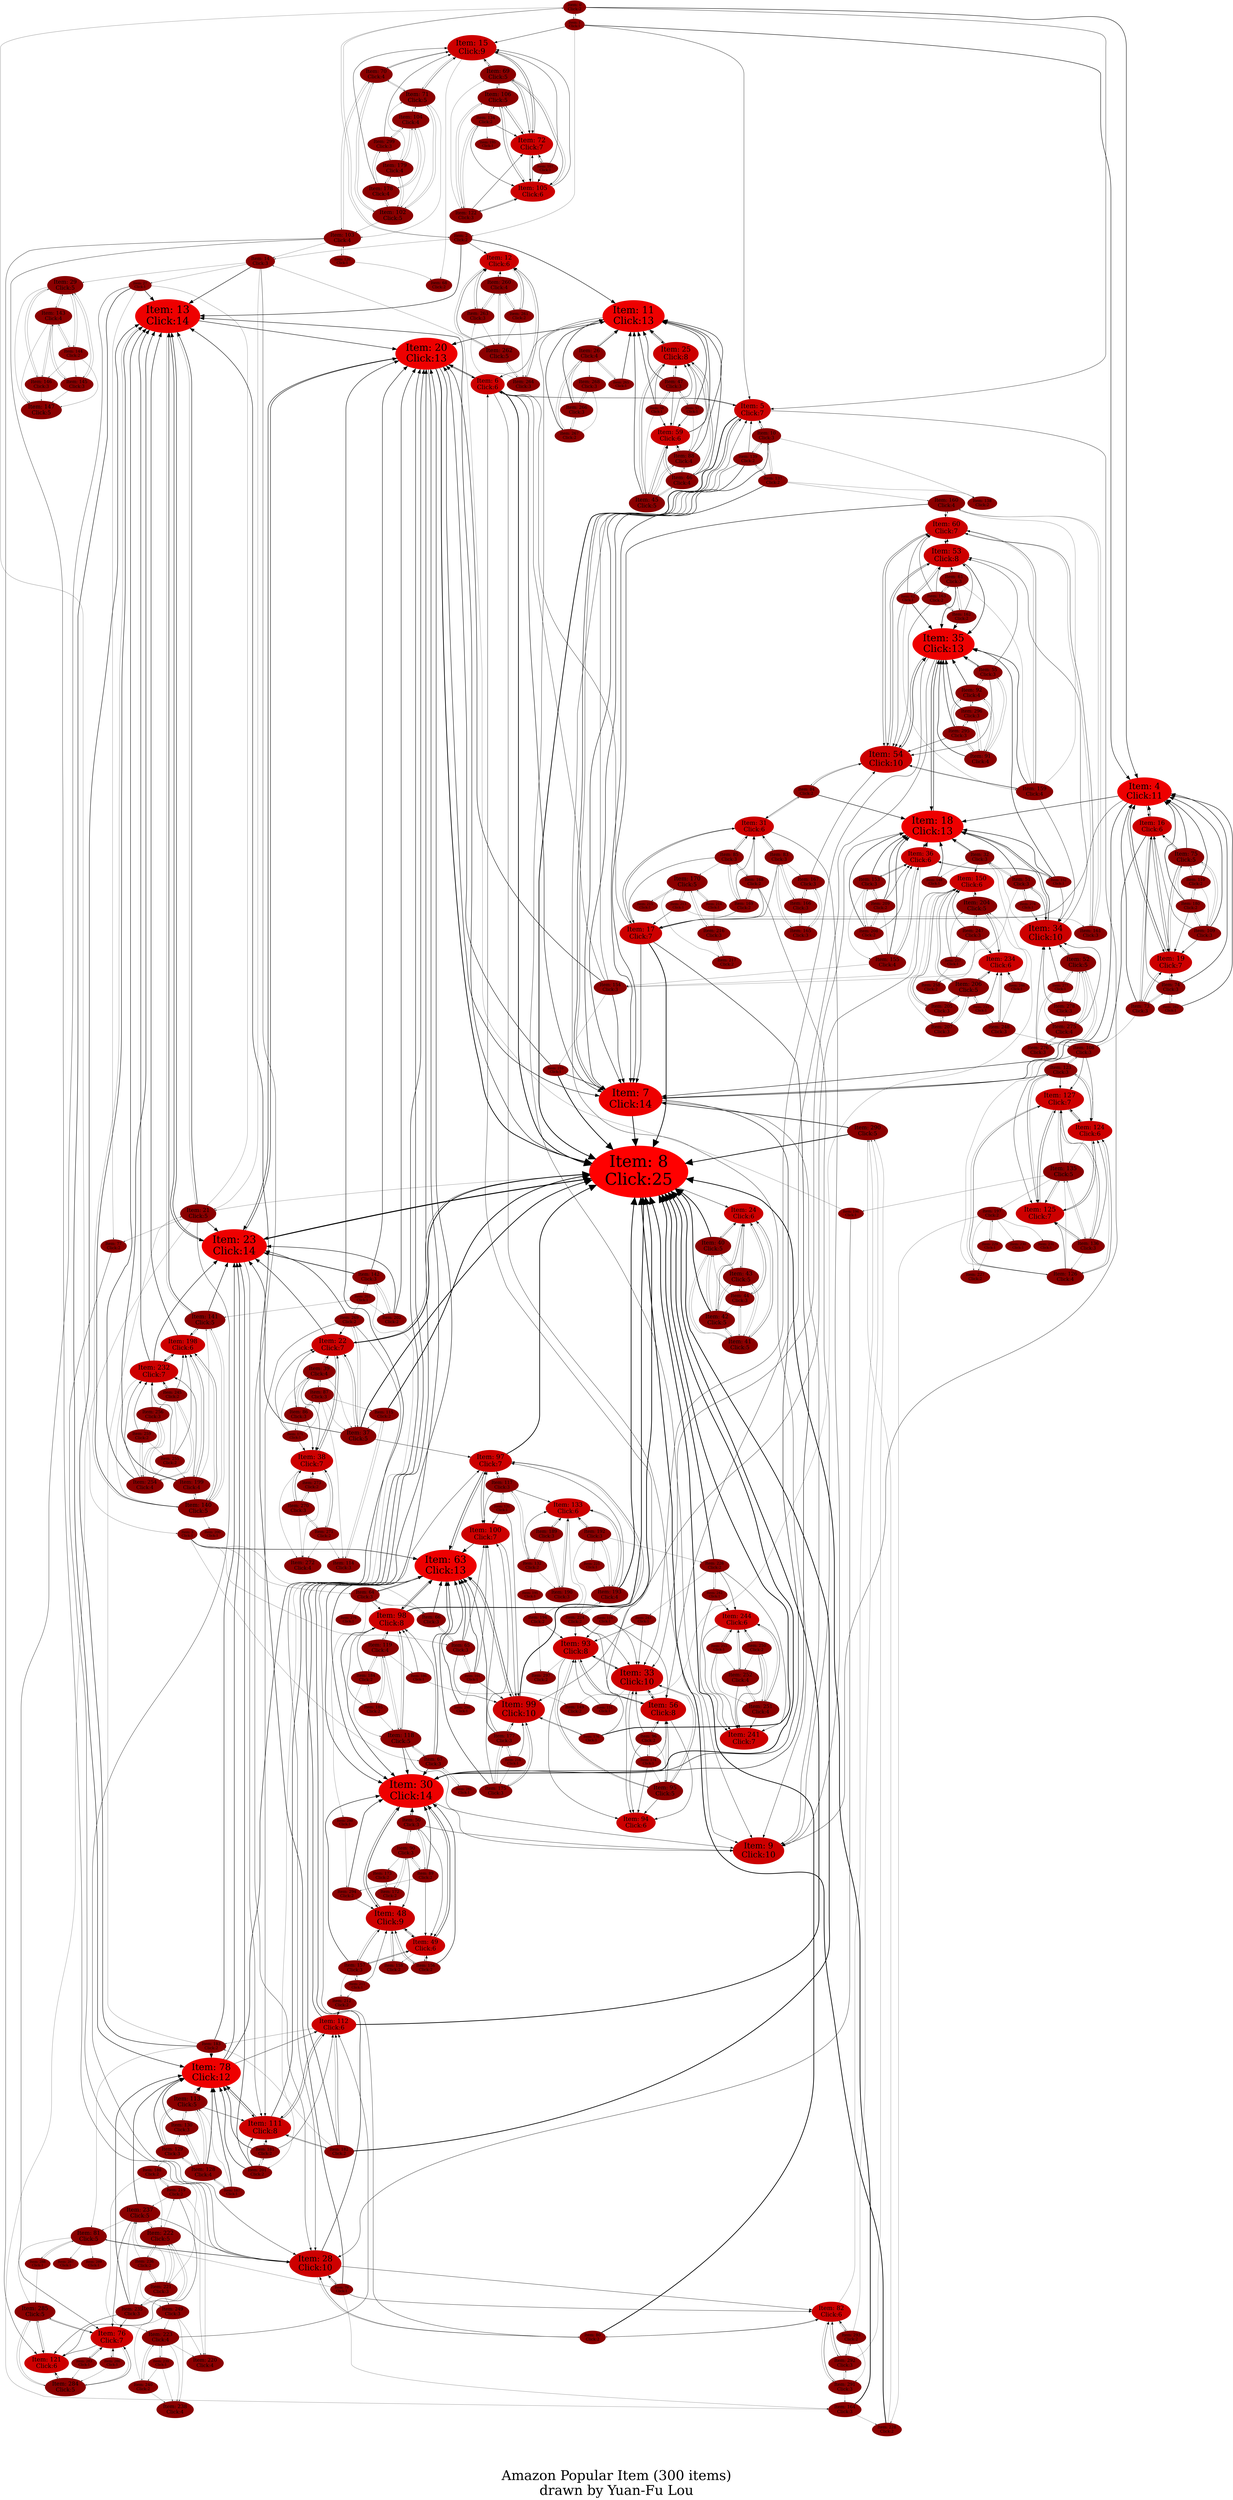 digraph Amazon {
	node [fontsize=28.0]
	node [color=red4 style=filled]
	0 [label="Item: 0
Click:2"]
	node [fontsize=24.0]
	node [color=red4 style=filled]
	1 [label="Item: 1
Click:1"]
	node [fontsize=28.0]
	node [color=red4 style=filled]
	2 [label="Item: 2
Click:2"]
	node [fontsize=24.0]
	node [color=red4 style=filled]
	3 [label="Item: 3
Click:1"]
	node [fontsize=64.0]
	node [color=red2 style=filled]
	4 [label="Item: 4
Click:11"]
	node [fontsize=48.0]
	node [color=red3 style=filled]
	5 [label="Item: 5
Click:7"]
	node [fontsize=44.0]
	node [color=red3 style=filled]
	6 [label="Item: 6
Click:6"]
	node [fontsize=76.0]
	node [color=red2 style=filled]
	7 [label="Item: 7
Click:14"]
	node [fontsize=120.0]
	node [color=red style=filled]
	8 [label="Item: 8
Click:25"]
	node [fontsize=60.0]
	node [color=red3 style=filled]
	9 [label="Item: 9
Click:10"]
	node [fontsize=32.0]
	node [color=red4 style=filled]
	10 [label="Item: 10
Click:3"]
	node [fontsize=72.0]
	node [color=red2 style=filled]
	11 [label="Item: 11
Click:13"]
	node [fontsize=44.0]
	node [color=red3 style=filled]
	12 [label="Item: 12
Click:6"]
	node [fontsize=76.0]
	node [color=red2 style=filled]
	13 [label="Item: 13
Click:14"]
	node [fontsize=32.0]
	node [color=red4 style=filled]
	14 [label="Item: 14
Click:3"]
	node [fontsize=56.0]
	node [color=red3 style=filled]
	15 [label="Item: 15
Click:9"]
	node [fontsize=44.0]
	node [color=red3 style=filled]
	16 [label="Item: 16
Click:6"]
	node [fontsize=48.0]
	node [color=red3 style=filled]
	17 [label="Item: 17
Click:7"]
	node [fontsize=72.0]
	node [color=red2 style=filled]
	18 [label="Item: 18
Click:13"]
	node [fontsize=48.0]
	node [color=red3 style=filled]
	19 [label="Item: 19
Click:7"]
	node [fontsize=72.0]
	node [color=red2 style=filled]
	20 [label="Item: 20
Click:13"]
	node [fontsize=40.0]
	node [color=red4 style=filled]
	21 [label="Item: 21
Click:5"]
	node [fontsize=48.0]
	node [color=red3 style=filled]
	22 [label="Item: 22
Click:7"]
	node [fontsize=76.0]
	node [color=red2 style=filled]
	23 [label="Item: 23
Click:14"]
	node [fontsize=44.0]
	node [color=red3 style=filled]
	24 [label="Item: 24
Click:6"]
	node [fontsize=52.0]
	node [color=red3 style=filled]
	25 [label="Item: 25
Click:8"]
	node [fontsize=36.0]
	node [color=red4 style=filled]
	26 [label="Item: 26
Click:4"]
	node [fontsize=24.0]
	node [color=red4 style=filled]
	27 [label="Item: 27
Click:1"]
	node [fontsize=60.0]
	node [color=red3 style=filled]
	28 [label="Item: 28
Click:10"]
	node [fontsize=40.0]
	node [color=red4 style=filled]
	29 [label="Item: 29
Click:5"]
	node [fontsize=76.0]
	node [color=red2 style=filled]
	30 [label="Item: 30
Click:14"]
	node [fontsize=44.0]
	node [color=red3 style=filled]
	31 [label="Item: 31
Click:6"]
	node [fontsize=32.0]
	node [color=red4 style=filled]
	32 [label="Item: 32
Click:3"]
	node [fontsize=60.0]
	node [color=red3 style=filled]
	33 [label="Item: 33
Click:10"]
	node [fontsize=60.0]
	node [color=red3 style=filled]
	34 [label="Item: 34
Click:10"]
	node [fontsize=72.0]
	node [color=red2 style=filled]
	35 [label="Item: 35
Click:13"]
	node [fontsize=44.0]
	node [color=red3 style=filled]
	36 [label="Item: 36
Click:6"]
	node [fontsize=40.0]
	node [color=red4 style=filled]
	37 [label="Item: 37
Click:5"]
	node [fontsize=48.0]
	node [color=red3 style=filled]
	38 [label="Item: 38
Click:7"]
	node [fontsize=36.0]
	node [color=red4 style=filled]
	39 [label="Item: 39
Click:4"]
	node [fontsize=40.0]
	node [color=red4 style=filled]
	40 [label="Item: 40
Click:5"]
	node [fontsize=40.0]
	node [color=red4 style=filled]
	41 [label="Item: 41
Click:5"]
	node [fontsize=40.0]
	node [color=red4 style=filled]
	42 [label="Item: 42
Click:5"]
	node [fontsize=40.0]
	node [color=red4 style=filled]
	43 [label="Item: 43
Click:5"]
	node [fontsize=32.0]
	node [color=red4 style=filled]
	44 [label="Item: 44
Click:3"]
	node [fontsize=40.0]
	node [color=red4 style=filled]
	45 [label="Item: 45
Click:5"]
	node [fontsize=36.0]
	node [color=red4 style=filled]
	46 [label="Item: 46
Click:4"]
	node [fontsize=32.0]
	node [color=red4 style=filled]
	47 [label="Item: 47
Click:3"]
	node [fontsize=56.0]
	node [color=red3 style=filled]
	48 [label="Item: 48
Click:9"]
	node [fontsize=44.0]
	node [color=red3 style=filled]
	49 [label="Item: 49
Click:6"]
	node [fontsize=32.0]
	node [color=red4 style=filled]
	50 [label="Item: 50
Click:3"]
	node [fontsize=32.0]
	node [color=red4 style=filled]
	51 [label="Item: 51
Click:3"]
	node [fontsize=40.0]
	node [color=red4 style=filled]
	52 [label="Item: 52
Click:5"]
	node [fontsize=52.0]
	node [color=red3 style=filled]
	53 [label="Item: 53
Click:8"]
	node [fontsize=60.0]
	node [color=red3 style=filled]
	54 [label="Item: 54
Click:10"]
	node [fontsize=32.0]
	node [color=red4 style=filled]
	55 [label="Item: 55
Click:3"]
	node [fontsize=52.0]
	node [color=red3 style=filled]
	56 [label="Item: 56
Click:8"]
	node [fontsize=24.0]
	node [color=red4 style=filled]
	57 [label="Item: 57
Click:1"]
	node [fontsize=24.0]
	node [color=red4 style=filled]
	58 [label="Item: 58
Click:1"]
	node [fontsize=44.0]
	node [color=red3 style=filled]
	59 [label="Item: 59
Click:6"]
	node [fontsize=48.0]
	node [color=red3 style=filled]
	60 [label="Item: 60
Click:7"]
	node [fontsize=32.0]
	node [color=red4 style=filled]
	61 [label="Item: 61
Click:3"]
	node [fontsize=24.0]
	node [color=red4 style=filled]
	62 [label="Item: 62
Click:1"]
	node [fontsize=72.0]
	node [color=red2 style=filled]
	63 [label="Item: 63
Click:13"]
	node [fontsize=32.0]
	node [color=red4 style=filled]
	64 [label="Item: 64
Click:3"]
	node [fontsize=32.0]
	node [color=red4 style=filled]
	65 [label="Item: 65
Click:3"]
	node [fontsize=32.0]
	node [color=red4 style=filled]
	66 [label="Item: 66
Click:3"]
	node [fontsize=32.0]
	node [color=red4 style=filled]
	67 [label="Item: 67
Click:3"]
	node [fontsize=28.0]
	node [color=red4 style=filled]
	68 [label="Item: 68
Click:2"]
	node [fontsize=40.0]
	node [color=red4 style=filled]
	69 [label="Item: 69
Click:5"]
	node [fontsize=36.0]
	node [color=red4 style=filled]
	70 [label="Item: 70
Click:4"]
	node [fontsize=40.0]
	node [color=red4 style=filled]
	71 [label="Item: 71
Click:5"]
	node [fontsize=48.0]
	node [color=red3 style=filled]
	72 [label="Item: 72
Click:7"]
	node [fontsize=32.0]
	node [color=red4 style=filled]
	73 [label="Item: 73
Click:3"]
	node [fontsize=32.0]
	node [color=red4 style=filled]
	74 [label="Item: 74
Click:3"]
	node [fontsize=40.0]
	node [color=red4 style=filled]
	75 [label="Item: 75
Click:5"]
	node [fontsize=48.0]
	node [color=red3 style=filled]
	76 [label="Item: 76
Click:7"]
	node [fontsize=28.0]
	node [color=red4 style=filled]
	77 [label="Item: 77
Click:2"]
	node [fontsize=68.0]
	node [color=red2 style=filled]
	78 [label="Item: 78
Click:12"]
	node [fontsize=24.0]
	node [color=red4 style=filled]
	79 [label="Item: 79
Click:1"]
	node [fontsize=28.0]
	node [color=red4 style=filled]
	80 [label="Item: 80
Click:2"]
	node [fontsize=40.0]
	node [color=red4 style=filled]
	81 [label="Item: 81
Click:5"]
	node [fontsize=44.0]
	node [color=red3 style=filled]
	82 [label="Item: 82
Click:6"]
	node [fontsize=32.0]
	node [color=red4 style=filled]
	83 [label="Item: 83
Click:3"]
	node [fontsize=28.0]
	node [color=red4 style=filled]
	84 [label="Item: 84
Click:2"]
	node [fontsize=32.0]
	node [color=red4 style=filled]
	85 [label="Item: 85
Click:3"]
	node [fontsize=32.0]
	node [color=red4 style=filled]
	86 [label="Item: 86
Click:3"]
	node [fontsize=32.0]
	node [color=red4 style=filled]
	87 [label="Item: 87
Click:3"]
	node [fontsize=36.0]
	node [color=red4 style=filled]
	88 [label="Item: 88
Click:4"]
	node [fontsize=28.0]
	node [color=red4 style=filled]
	89 [label="Item: 89
Click:2"]
	node [fontsize=32.0]
	node [color=red4 style=filled]
	90 [label="Item: 90
Click:3"]
	node [fontsize=36.0]
	node [color=red4 style=filled]
	91 [label="Item: 91
Click:4"]
	node [fontsize=36.0]
	node [color=red4 style=filled]
	92 [label="Item: 92
Click:4"]
	node [fontsize=52.0]
	node [color=red3 style=filled]
	93 [label="Item: 93
Click:8"]
	node [fontsize=44.0]
	node [color=red3 style=filled]
	94 [label="Item: 94
Click:6"]
	node [fontsize=40.0]
	node [color=red4 style=filled]
	95 [label="Item: 95
Click:5"]
	node [fontsize=28.0]
	node [color=red4 style=filled]
	96 [label="Item: 96
Click:2"]
	node [fontsize=48.0]
	node [color=red3 style=filled]
	97 [label="Item: 97
Click:7"]
	node [fontsize=52.0]
	node [color=red3 style=filled]
	98 [label="Item: 98
Click:8"]
	node [fontsize=60.0]
	node [color=red3 style=filled]
	99 [label="Item: 99
Click:10"]
	node [fontsize=48.0]
	node [color=red3 style=filled]
	100 [label="Item: 100
Click:7"]
	node [fontsize=24.0]
	node [color=red4 style=filled]
	101 [label="Item: 101
Click:1"]
	node [fontsize=40.0]
	node [color=red4 style=filled]
	102 [label="Item: 102
Click:5"]
	node [fontsize=36.0]
	node [color=red4 style=filled]
	103 [label="Item: 103
Click:4"]
	node [fontsize=36.0]
	node [color=red4 style=filled]
	104 [label="Item: 104
Click:4"]
	node [fontsize=44.0]
	node [color=red3 style=filled]
	105 [label="Item: 105
Click:6"]
	node [fontsize=40.0]
	node [color=red4 style=filled]
	106 [label="Item: 106
Click:5"]
	node [fontsize=24.0]
	node [color=red4 style=filled]
	107 [label="Item: 107
Click:1"]
	node [fontsize=32.0]
	node [color=red4 style=filled]
	108 [label="Item: 108
Click:3"]
	node [fontsize=32.0]
	node [color=red4 style=filled]
	109 [label="Item: 109
Click:3"]
	node [fontsize=28.0]
	node [color=red4 style=filled]
	110 [label="Item: 110
Click:2"]
	node [fontsize=52.0]
	node [color=red3 style=filled]
	111 [label="Item: 111
Click:8"]
	node [fontsize=44.0]
	node [color=red3 style=filled]
	112 [label="Item: 112
Click:6"]
	node [fontsize=40.0]
	node [color=red4 style=filled]
	113 [label="Item: 113
Click:5"]
	node [fontsize=32.0]
	node [color=red4 style=filled]
	114 [label="Item: 114
Click:3"]
	node [fontsize=28.0]
	node [color=red4 style=filled]
	115 [label="Item: 115
Click:2"]
	node [fontsize=24.0]
	node [color=red4 style=filled]
	116 [label="Item: 116
Click:1"]
	node [fontsize=32.0]
	node [color=red4 style=filled]
	117 [label="Item: 117
Click:3"]
	node [fontsize=40.0]
	node [color=red4 style=filled]
	118 [label="Item: 118
Click:5"]
	node [fontsize=36.0]
	node [color=red4 style=filled]
	119 [label="Item: 119
Click:4"]
	node [fontsize=24.0]
	node [color=red4 style=filled]
	120 [label="Item: 120
Click:1"]
	node [fontsize=44.0]
	node [color=red3 style=filled]
	121 [label="Item: 121
Click:6"]
	node [fontsize=32.0]
	node [color=red4 style=filled]
	122 [label="Item: 122
Click:3"]
	node [fontsize=32.0]
	node [color=red4 style=filled]
	123 [label="Item: 123
Click:3"]
	node [fontsize=44.0]
	node [color=red3 style=filled]
	124 [label="Item: 124
Click:6"]
	node [fontsize=48.0]
	node [color=red3 style=filled]
	125 [label="Item: 125
Click:7"]
	node [fontsize=36.0]
	node [color=red4 style=filled]
	126 [label="Item: 126
Click:4"]
	node [fontsize=48.0]
	node [color=red3 style=filled]
	127 [label="Item: 127
Click:7"]
	node [fontsize=36.0]
	node [color=red4 style=filled]
	128 [label="Item: 128
Click:4"]
	node [fontsize=32.0]
	node [color=red4 style=filled]
	129 [label="Item: 129
Click:3"]
	node [fontsize=32.0]
	node [color=red4 style=filled]
	130 [label="Item: 130
Click:3"]
	node [fontsize=24.0]
	node [color=red4 style=filled]
	131 [label="Item: 131
Click:1"]
	node [fontsize=28.0]
	node [color=red4 style=filled]
	132 [label="Item: 132
Click:2"]
	node [fontsize=44.0]
	node [color=red3 style=filled]
	133 [label="Item: 133
Click:6"]
	node [fontsize=28.0]
	node [color=red4 style=filled]
	134 [label="Item: 134
Click:2"]
	node [fontsize=40.0]
	node [color=red4 style=filled]
	135 [label="Item: 135
Click:5"]
	node [fontsize=32.0]
	node [color=red4 style=filled]
	136 [label="Item: 136
Click:3"]
	node [fontsize=28.0]
	node [color=red4 style=filled]
	137 [label="Item: 137
Click:2"]
	node [fontsize=28.0]
	node [color=red4 style=filled]
	138 [label="Item: 138
Click:2"]
	node [fontsize=28.0]
	node [color=red4 style=filled]
	139 [label="Item: 139
Click:2"]
	node [fontsize=40.0]
	node [color=red4 style=filled]
	140 [label="Item: 140
Click:5"]
	node [fontsize=40.0]
	node [color=red4 style=filled]
	141 [label="Item: 141
Click:5"]
	node [fontsize=32.0]
	node [color=red4 style=filled]
	142 [label="Item: 142
Click:3"]
	node [fontsize=36.0]
	node [color=red4 style=filled]
	143 [label="Item: 143
Click:4"]
	node [fontsize=28.0]
	node [color=red4 style=filled]
	144 [label="Item: 144
Click:2"]
	node [fontsize=32.0]
	node [color=red4 style=filled]
	145 [label="Item: 145
Click:3"]
	node [fontsize=32.0]
	node [color=red4 style=filled]
	146 [label="Item: 146
Click:3"]
	node [fontsize=40.0]
	node [color=red4 style=filled]
	147 [label="Item: 147
Click:5"]
	node [fontsize=24.0]
	node [color=red4 style=filled]
	148 [label="Item: 148
Click:1"]
	node [fontsize=28.0]
	node [color=red4 style=filled]
	149 [label="Item: 149
Click:2"]
	node [fontsize=44.0]
	node [color=red3 style=filled]
	150 [label="Item: 150
Click:6"]
	node [fontsize=24.0]
	node [color=red4 style=filled]
	151 [label="Item: 151
Click:1"]
	node [fontsize=24.0]
	node [color=red4 style=filled]
	152 [label="Item: 152
Click:1"]
	node [fontsize=32.0]
	node [color=red4 style=filled]
	153 [label="Item: 153
Click:3"]
	node [fontsize=32.0]
	node [color=red4 style=filled]
	154 [label="Item: 154
Click:3"]
	node [fontsize=36.0]
	node [color=red4 style=filled]
	155 [label="Item: 155
Click:4"]
	node [fontsize=28.0]
	node [color=red4 style=filled]
	156 [label="Item: 156
Click:2"]
	node [fontsize=32.0]
	node [color=red4 style=filled]
	157 [label="Item: 157
Click:3"]
	node [fontsize=28.0]
	node [color=red4 style=filled]
	158 [label="Item: 158
Click:2"]
	node [fontsize=36.0]
	node [color=red4 style=filled]
	159 [label="Item: 159
Click:4"]
	node [fontsize=36.0]
	node [color=red4 style=filled]
	160 [label="Item: 160
Click:4"]
	node [fontsize=32.0]
	node [color=red4 style=filled]
	161 [label="Item: 161
Click:3"]
	node [fontsize=28.0]
	node [color=red4 style=filled]
	162 [label="Item: 162
Click:2"]
	node [fontsize=28.0]
	node [color=red4 style=filled]
	163 [label="Item: 163
Click:2"]
	node [fontsize=32.0]
	node [color=red4 style=filled]
	164 [label="Item: 164
Click:3"]
	node [fontsize=32.0]
	node [color=red4 style=filled]
	165 [label="Item: 165
Click:3"]
	node [fontsize=32.0]
	node [color=red4 style=filled]
	166 [label="Item: 166
Click:3"]
	node [fontsize=32.0]
	node [color=red4 style=filled]
	167 [label="Item: 167
Click:3"]
	node [fontsize=28.0]
	node [color=red4 style=filled]
	168 [label="Item: 168
Click:2"]
	node [fontsize=28.0]
	node [color=red4 style=filled]
	169 [label="Item: 169
Click:2"]
	node [fontsize=40.0]
	node [color=red4 style=filled]
	170 [label="Item: 170
Click:5"]
	node [fontsize=24.0]
	node [color=red4 style=filled]
	171 [label="Item: 171
Click:1"]
	node [fontsize=28.0]
	node [color=red4 style=filled]
	172 [label="Item: 172
Click:2"]
	node [fontsize=28.0]
	node [color=red4 style=filled]
	173 [label="Item: 173
Click:2"]
	node [fontsize=24.0]
	node [color=red4 style=filled]
	174 [label="Item: 174
Click:1"]
	node [fontsize=32.0]
	node [color=red4 style=filled]
	175 [label="Item: 175
Click:3"]
	node [fontsize=24.0]
	node [color=red4 style=filled]
	176 [label="Item: 176
Click:1"]
	node [fontsize=32.0]
	node [color=red4 style=filled]
	177 [label="Item: 177
Click:3"]
	node [fontsize=36.0]
	node [color=red4 style=filled]
	178 [label="Item: 178
Click:4"]
	node [fontsize=36.0]
	node [color=red4 style=filled]
	179 [label="Item: 179
Click:4"]
	node [fontsize=28.0]
	node [color=red4 style=filled]
	180 [label="Item: 180
Click:2"]
	node [fontsize=28.0]
	node [color=red4 style=filled]
	181 [label="Item: 181
Click:2"]
	node [fontsize=28.0]
	node [color=red4 style=filled]
	182 [label="Item: 182
Click:2"]
	node [fontsize=28.0]
	node [color=red4 style=filled]
	183 [label="Item: 183
Click:2"]
	node [fontsize=28.0]
	node [color=red4 style=filled]
	184 [label="Item: 184
Click:2"]
	node [fontsize=28.0]
	node [color=red4 style=filled]
	185 [label="Item: 185
Click:2"]
	node [fontsize=24.0]
	node [color=red4 style=filled]
	186 [label="Item: 186
Click:1"]
	node [fontsize=24.0]
	node [color=red4 style=filled]
	187 [label="Item: 187
Click:1"]
	node [fontsize=28.0]
	node [color=red4 style=filled]
	188 [label="Item: 188
Click:2"]
	node [fontsize=32.0]
	node [color=red4 style=filled]
	189 [label="Item: 189
Click:3"]
	node [fontsize=32.0]
	node [color=red4 style=filled]
	190 [label="Item: 190
Click:3"]
	node [fontsize=24.0]
	node [color=red4 style=filled]
	191 [label="Item: 191
Click:1"]
	node [fontsize=32.0]
	node [color=red4 style=filled]
	192 [label="Item: 192
Click:3"]
	node [fontsize=36.0]
	node [color=red4 style=filled]
	193 [label="Item: 193
Click:4"]
	node [fontsize=28.0]
	node [color=red4 style=filled]
	194 [label="Item: 194
Click:2"]
	node [fontsize=24.0]
	node [color=red4 style=filled]
	195 [label="Item: 195
Click:1"]
	node [fontsize=24.0]
	node [color=red4 style=filled]
	196 [label="Item: 196
Click:1"]
	node [fontsize=28.0]
	node [color=red4 style=filled]
	197 [label="Item: 197
Click:2"]
	node [fontsize=44.0]
	node [color=red3 style=filled]
	198 [label="Item: 198
Click:6"]
	node [fontsize=36.0]
	node [color=red4 style=filled]
	199 [label="Item: 199
Click:4"]
	node [fontsize=24.0]
	node [color=red4 style=filled]
	200 [label="Item: 200
Click:1"]
	node [fontsize=28.0]
	node [color=red4 style=filled]
	201 [label="Item: 201
Click:2"]
	node [fontsize=28.0]
	node [color=red4 style=filled]
	202 [label="Item: 202
Click:2"]
	node [fontsize=24.0]
	node [color=red4 style=filled]
	203 [label="Item: 203
Click:1"]
	node [fontsize=40.0]
	node [color=red4 style=filled]
	204 [label="Item: 204
Click:5"]
	node [fontsize=32.0]
	node [color=red4 style=filled]
	205 [label="Item: 205
Click:3"]
	node [fontsize=40.0]
	node [color=red4 style=filled]
	206 [label="Item: 206
Click:5"]
	node [fontsize=32.0]
	node [color=red4 style=filled]
	207 [label="Item: 207
Click:3"]
	node [fontsize=28.0]
	node [color=red4 style=filled]
	208 [label="Item: 208
Click:2"]
	node [fontsize=28.0]
	node [color=red4 style=filled]
	209 [label="Item: 209
Click:2"]
	node [fontsize=24.0]
	node [color=red4 style=filled]
	210 [label="Item: 210
Click:1"]
	node [fontsize=24.0]
	node [color=red4 style=filled]
	211 [label="Item: 211
Click:1"]
	node [fontsize=28.0]
	node [color=red4 style=filled]
	212 [label="Item: 212
Click:2"]
	node [fontsize=24.0]
	node [color=red4 style=filled]
	213 [label="Item: 213
Click:1"]
	node [fontsize=24.0]
	node [color=red4 style=filled]
	214 [label="Item: 214
Click:1"]
	node [fontsize=24.0]
	node [color=red4 style=filled]
	215 [label="Item: 215
Click:1"]
	node [fontsize=32.0]
	node [color=red4 style=filled]
	216 [label="Item: 216
Click:3"]
	node [fontsize=28.0]
	node [color=red4 style=filled]
	217 [label="Item: 217
Click:2"]
	node [fontsize=24.0]
	node [color=red4 style=filled]
	218 [label="Item: 218
Click:1"]
	node [fontsize=28.0]
	node [color=red4 style=filled]
	219 [label="Item: 219
Click:2"]
	node [fontsize=36.0]
	node [color=red4 style=filled]
	220 [label="Item: 220
Click:4"]
	node [fontsize=32.0]
	node [color=red4 style=filled]
	221 [label="Item: 221
Click:3"]
	node [fontsize=40.0]
	node [color=red4 style=filled]
	222 [label="Item: 222
Click:5"]
	node [fontsize=36.0]
	node [color=red4 style=filled]
	223 [label="Item: 223
Click:4"]
	node [fontsize=28.0]
	node [color=red4 style=filled]
	224 [label="Item: 224
Click:2"]
	node [fontsize=24.0]
	node [color=red4 style=filled]
	225 [label="Item: 225
Click:1"]
	node [fontsize=28.0]
	node [color=red4 style=filled]
	226 [label="Item: 226
Click:2"]
	node [fontsize=28.0]
	node [color=red4 style=filled]
	227 [label="Item: 227
Click:2"]
	node [fontsize=28.0]
	node [color=red4 style=filled]
	228 [label="Item: 228
Click:2"]
	node [fontsize=24.0]
	node [color=red4 style=filled]
	229 [label="Item: 229
Click:1"]
	node [fontsize=24.0]
	node [color=red4 style=filled]
	230 [label="Item: 230
Click:1"]
	node [fontsize=24.0]
	node [color=red4 style=filled]
	231 [label="Item: 231
Click:1"]
	node [fontsize=48.0]
	node [color=red3 style=filled]
	232 [label="Item: 232
Click:7"]
	node [fontsize=24.0]
	node [color=red4 style=filled]
	233 [label="Item: 233
Click:1"]
	node [fontsize=44.0]
	node [color=red3 style=filled]
	234 [label="Item: 234
Click:6"]
	node [fontsize=32.0]
	node [color=red4 style=filled]
	235 [label="Item: 235
Click:3"]
	node [fontsize=28.0]
	node [color=red4 style=filled]
	236 [label="Item: 236
Click:2"]
	node [fontsize=40.0]
	node [color=red4 style=filled]
	237 [label="Item: 237
Click:5"]
	node [fontsize=36.0]
	node [color=red4 style=filled]
	238 [label="Item: 238
Click:4"]
	node [fontsize=24.0]
	node [color=red4 style=filled]
	239 [label="Item: 239
Click:1"]
	node [fontsize=28.0]
	node [color=red4 style=filled]
	240 [label="Item: 240
Click:2"]
	node [fontsize=48.0]
	node [color=red3 style=filled]
	241 [label="Item: 241
Click:7"]
	node [fontsize=24.0]
	node [color=red4 style=filled]
	242 [label="Item: 242
Click:1"]
	node [fontsize=24.0]
	node [color=red4 style=filled]
	243 [label="Item: 243
Click:1"]
	node [fontsize=44.0]
	node [color=red3 style=filled]
	244 [label="Item: 244
Click:6"]
	node [fontsize=28.0]
	node [color=red4 style=filled]
	245 [label="Item: 245
Click:2"]
	node [fontsize=24.0]
	node [color=red4 style=filled]
	246 [label="Item: 246
Click:1"]
	node [fontsize=32.0]
	node [color=red4 style=filled]
	247 [label="Item: 247
Click:3"]
	node [fontsize=32.0]
	node [color=red4 style=filled]
	248 [label="Item: 248
Click:3"]
	node [fontsize=32.0]
	node [color=red4 style=filled]
	249 [label="Item: 249
Click:3"]
	node [fontsize=28.0]
	node [color=red4 style=filled]
	250 [label="Item: 250
Click:2"]
	node [fontsize=36.0]
	node [color=red4 style=filled]
	251 [label="Item: 251
Click:4"]
	node [fontsize=36.0]
	node [color=red4 style=filled]
	252 [label="Item: 252
Click:4"]
	node [fontsize=24.0]
	node [color=red4 style=filled]
	253 [label="Item: 253
Click:1"]
	node [fontsize=36.0]
	node [color=red4 style=filled]
	254 [label="Item: 254
Click:4"]
	node [fontsize=28.0]
	node [color=red4 style=filled]
	255 [label="Item: 255
Click:2"]
	node [fontsize=32.0]
	node [color=red4 style=filled]
	256 [label="Item: 256
Click:3"]
	node [fontsize=24.0]
	node [color=red4 style=filled]
	257 [label="Item: 257
Click:1"]
	node [fontsize=28.0]
	node [color=red4 style=filled]
	258 [label="Item: 258
Click:2"]
	node [fontsize=28.0]
	node [color=red4 style=filled]
	259 [label="Item: 259
Click:2"]
	node [fontsize=36.0]
	node [color=red4 style=filled]
	260 [label="Item: 260
Click:4"]
	node [fontsize=28.0]
	node [color=red4 style=filled]
	261 [label="Item: 261
Click:2"]
	node [fontsize=40.0]
	node [color=red4 style=filled]
	262 [label="Item: 262
Click:5"]
	node [fontsize=32.0]
	node [color=red4 style=filled]
	263 [label="Item: 263
Click:3"]
	node [fontsize=32.0]
	node [color=red4 style=filled]
	264 [label="Item: 264
Click:3"]
	node [fontsize=24.0]
	node [color=red4 style=filled]
	265 [label="Item: 265
Click:1"]
	node [fontsize=32.0]
	node [color=red4 style=filled]
	266 [label="Item: 266
Click:3"]
	node [fontsize=28.0]
	node [color=red4 style=filled]
	267 [label="Item: 267
Click:2"]
	node [fontsize=32.0]
	node [color=red4 style=filled]
	268 [label="Item: 268
Click:3"]
	node [fontsize=28.0]
	node [color=red4 style=filled]
	269 [label="Item: 269
Click:2"]
	node [fontsize=32.0]
	node [color=red4 style=filled]
	270 [label="Item: 270
Click:3"]
	node [fontsize=28.0]
	node [color=red4 style=filled]
	271 [label="Item: 271
Click:2"]
	node [fontsize=36.0]
	node [color=red4 style=filled]
	272 [label="Item: 272
Click:4"]
	node [fontsize=28.0]
	node [color=red4 style=filled]
	273 [label="Item: 273
Click:2"]
	node [fontsize=24.0]
	node [color=red4 style=filled]
	274 [label="Item: 274
Click:1"]
	node [fontsize=36.0]
	node [color=red4 style=filled]
	275 [label="Item: 275
Click:4"]
	node [fontsize=32.0]
	node [color=red4 style=filled]
	276 [label="Item: 276
Click:3"]
	node [fontsize=24.0]
	node [color=red4 style=filled]
	277 [label="Item: 277
Click:1"]
	node [fontsize=32.0]
	node [color=red4 style=filled]
	278 [label="Item: 278
Click:3"]
	node [fontsize=24.0]
	node [color=red4 style=filled]
	279 [label="Item: 279
Click:1"]
	node [fontsize=24.0]
	node [color=red4 style=filled]
	280 [label="Item: 280
Click:1"]
	node [fontsize=24.0]
	node [color=red4 style=filled]
	281 [label="Item: 281
Click:1"]
	node [fontsize=24.0]
	node [color=red4 style=filled]
	282 [label="Item: 282
Click:1"]
	node [fontsize=24.0]
	node [color=red4 style=filled]
	283 [label="Item: 283
Click:1"]
	node [fontsize=40.0]
	node [color=red4 style=filled]
	284 [label="Item: 284
Click:5"]
	node [fontsize=40.0]
	node [color=red4 style=filled]
	285 [label="Item: 285
Click:5"]
	node [fontsize=24.0]
	node [color=red4 style=filled]
	286 [label="Item: 286
Click:1"]
	node [fontsize=24.0]
	node [color=red4 style=filled]
	287 [label="Item: 287
Click:1"]
	node [fontsize=24.0]
	node [color=red4 style=filled]
	288 [label="Item: 288
Click:1"]
	node [fontsize=24.0]
	node [color=red4 style=filled]
	289 [label="Item: 289
Click:1"]
	node [fontsize=40.0]
	node [color=red4 style=filled]
	290 [label="Item: 290
Click:5"]
	node [fontsize=32.0]
	node [color=red4 style=filled]
	291 [label="Item: 291
Click:3"]
	node [fontsize=32.0]
	node [color=red4 style=filled]
	292 [label="Item: 292
Click:3"]
	node [fontsize=28.0]
	node [color=red4 style=filled]
	293 [label="Item: 293
Click:2"]
	node [fontsize=28.0]
	node [color=red4 style=filled]
	294 [label="Item: 294
Click:2"]
	node [fontsize=32.0]
	node [color=red4 style=filled]
	295 [label="Item: 295
Click:3"]
	node [fontsize=32.0]
	node [color=red4 style=filled]
	296 [label="Item: 296
Click:3"]
	node [fontsize=28.0]
	node [color=red4 style=filled]
	297 [label="Item: 297
Click:2"]
	node [fontsize=24.0]
	node [color=red4 style=filled]
	298 [label="Item: 298
Click:1"]
	node [fontsize=32.0]
	node [color=red4 style=filled]
	299 [label="Item: 299
Click:3"]
	edge [penwidth=1]
	edge [arrowsize=1]
		0 -> 1
	edge [penwidth=1]
	edge [arrowsize=1]
		0 -> 2
	edge [penwidth=1]
	edge [arrowsize=1]
		0 -> 3
	edge [penwidth=3]
	edge [arrowsize=3]
		0 -> 4
	edge [penwidth=2]
	edge [arrowsize=2]
		0 -> 5
	edge [penwidth=1]
	edge [arrowsize=1]
		1 -> 0
	edge [penwidth=1]
	edge [arrowsize=1]
		1 -> 2
	edge [penwidth=3]
	edge [arrowsize=3]
		1 -> 4
	edge [penwidth=2]
	edge [arrowsize=2]
		1 -> 5
	edge [penwidth=2]
	edge [arrowsize=2]
		1 -> 15
	edge [penwidth=1]
	edge [arrowsize=1]
		2 -> 0
	edge [penwidth=3]
	edge [arrowsize=3]
		2 -> 11
	edge [penwidth=2]
	edge [arrowsize=2]
		2 -> 12
	edge [penwidth=3]
	edge [arrowsize=3]
		2 -> 13
	edge [penwidth=1]
	edge [arrowsize=1]
		2 -> 14
	edge [penwidth=3]
	edge [arrowsize=3]
		3 -> 63
	edge [penwidth=1]
	edge [arrowsize=1]
		3 -> 64
	edge [penwidth=1]
	edge [arrowsize=1]
		3 -> 65
	edge [penwidth=1]
	edge [arrowsize=1]
		3 -> 66
	edge [penwidth=1]
	edge [arrowsize=1]
		3 -> 67
	edge [penwidth=3]
	edge [arrowsize=3]
		4 -> 7
	edge [penwidth=2]
	edge [arrowsize=2]
		4 -> 16
	edge [penwidth=2]
	edge [arrowsize=2]
		4 -> 17
	edge [penwidth=3]
	edge [arrowsize=3]
		4 -> 18
	edge [penwidth=2]
	edge [arrowsize=2]
		4 -> 19
	edge [penwidth=2]
	edge [arrowsize=2]
		5 -> 6
	edge [penwidth=3]
	edge [arrowsize=3]
		5 -> 7
	edge [penwidth=5]
	edge [arrowsize=5]
		5 -> 8
	edge [penwidth=2]
	edge [arrowsize=2]
		5 -> 9
	edge [penwidth=1]
	edge [arrowsize=1]
		5 -> 10
	edge [penwidth=2]
	edge [arrowsize=2]
		6 -> 5
	edge [penwidth=3]
	edge [arrowsize=3]
		6 -> 7
	edge [penwidth=5]
	edge [arrowsize=5]
		6 -> 8
	edge [penwidth=2]
	edge [arrowsize=2]
		6 -> 9
	edge [penwidth=3]
	edge [arrowsize=3]
		6 -> 20
	edge [penwidth=2]
	edge [arrowsize=2]
		7 -> 5
	edge [penwidth=5]
	edge [arrowsize=5]
		7 -> 8
	edge [penwidth=2]
	edge [arrowsize=2]
		7 -> 9
	edge [penwidth=3]
	edge [arrowsize=3]
		7 -> 30
	edge [penwidth=1]
	edge [arrowsize=1]
		7 -> 290
	edge [penwidth=3]
	edge [arrowsize=3]
		8 -> 13
	edge [penwidth=1]
	edge [arrowsize=1]
		8 -> 21
	edge [penwidth=2]
	edge [arrowsize=2]
		8 -> 22
	edge [penwidth=3]
	edge [arrowsize=3]
		8 -> 23
	edge [penwidth=2]
	edge [arrowsize=2]
		8 -> 24
	edge [penwidth=2]
	edge [arrowsize=2]
		10 -> 5
	edge [penwidth=3]
	edge [arrowsize=3]
		10 -> 7
	edge [penwidth=1]
	edge [arrowsize=1]
		10 -> 137
	edge [penwidth=1]
	edge [arrowsize=1]
		10 -> 138
	edge [penwidth=1]
	edge [arrowsize=1]
		10 -> 139
	edge [penwidth=2]
	edge [arrowsize=2]
		11 -> 6
	edge [penwidth=2]
	edge [arrowsize=2]
		11 -> 9
	edge [penwidth=3]
	edge [arrowsize=3]
		11 -> 20
	edge [penwidth=2]
	edge [arrowsize=2]
		11 -> 25
	edge [penwidth=1]
	edge [arrowsize=1]
		11 -> 26
	edge [penwidth=1]
	edge [arrowsize=1]
		12 -> 260
	edge [penwidth=1]
	edge [arrowsize=1]
		12 -> 261
	edge [penwidth=1]
	edge [arrowsize=1]
		12 -> 262
	edge [penwidth=1]
	edge [arrowsize=1]
		12 -> 263
	edge [penwidth=1]
	edge [arrowsize=1]
		12 -> 264
	edge [penwidth=3]
	edge [arrowsize=3]
		13 -> 20
	edge [penwidth=1]
	edge [arrowsize=1]
		13 -> 21
	edge [penwidth=3]
	edge [arrowsize=3]
		13 -> 23
	edge [penwidth=1]
	edge [arrowsize=1]
		13 -> 140
	edge [penwidth=1]
	edge [arrowsize=1]
		13 -> 141
	edge [penwidth=3]
	edge [arrowsize=3]
		14 -> 13
	edge [penwidth=1]
	edge [arrowsize=1]
		14 -> 21
	edge [penwidth=1]
	edge [arrowsize=1]
		14 -> 27
	edge [penwidth=2]
	edge [arrowsize=2]
		14 -> 28
	edge [penwidth=1]
	edge [arrowsize=1]
		14 -> 29
	edge [penwidth=1]
	edge [arrowsize=1]
		15 -> 68
	edge [penwidth=1]
	edge [arrowsize=1]
		15 -> 69
	edge [penwidth=1]
	edge [arrowsize=1]
		15 -> 70
	edge [penwidth=1]
	edge [arrowsize=1]
		15 -> 71
	edge [penwidth=2]
	edge [arrowsize=2]
		15 -> 72
	edge [penwidth=3]
	edge [arrowsize=3]
		16 -> 4
	edge [penwidth=3]
	edge [arrowsize=3]
		16 -> 7
	edge [penwidth=2]
	edge [arrowsize=2]
		16 -> 19
	edge [penwidth=1]
	edge [arrowsize=1]
		16 -> 73
	edge [penwidth=1]
	edge [arrowsize=1]
		16 -> 75
	edge [penwidth=2]
	edge [arrowsize=2]
		17 -> 6
	edge [penwidth=3]
	edge [arrowsize=3]
		17 -> 7
	edge [penwidth=5]
	edge [arrowsize=5]
		17 -> 8
	edge [penwidth=3]
	edge [arrowsize=3]
		17 -> 30
	edge [penwidth=2]
	edge [arrowsize=2]
		17 -> 31
	edge [penwidth=1]
	edge [arrowsize=1]
		18 -> 32
	edge [penwidth=2]
	edge [arrowsize=2]
		18 -> 33
	edge [penwidth=2]
	edge [arrowsize=2]
		18 -> 34
	edge [penwidth=3]
	edge [arrowsize=3]
		18 -> 35
	edge [penwidth=2]
	edge [arrowsize=2]
		18 -> 36
	edge [penwidth=3]
	edge [arrowsize=3]
		19 -> 4
	edge [penwidth=2]
	edge [arrowsize=2]
		19 -> 16
	edge [penwidth=1]
	edge [arrowsize=1]
		19 -> 73
	edge [penwidth=1]
	edge [arrowsize=1]
		19 -> 74
	edge [penwidth=1]
	edge [arrowsize=1]
		19 -> 75
	edge [penwidth=2]
	edge [arrowsize=2]
		20 -> 6
	edge [penwidth=3]
	edge [arrowsize=3]
		20 -> 7
	edge [penwidth=5]
	edge [arrowsize=5]
		20 -> 8
	edge [penwidth=3]
	edge [arrowsize=3]
		20 -> 23
	edge [penwidth=3]
	edge [arrowsize=3]
		20 -> 30
	edge [penwidth=3]
	edge [arrowsize=3]
		21 -> 13
	edge [penwidth=3]
	edge [arrowsize=3]
		21 -> 23
	edge [penwidth=2]
	edge [arrowsize=2]
		21 -> 28
	edge [penwidth=1]
	edge [arrowsize=1]
		21 -> 77
	edge [penwidth=1]
	edge [arrowsize=1]
		21 -> 164
	edge [penwidth=5]
	edge [arrowsize=5]
		22 -> 8
	edge [penwidth=3]
	edge [arrowsize=3]
		22 -> 23
	edge [penwidth=1]
	edge [arrowsize=1]
		22 -> 37
	edge [penwidth=2]
	edge [arrowsize=2]
		22 -> 38
	edge [penwidth=1]
	edge [arrowsize=1]
		22 -> 39
	edge [penwidth=5]
	edge [arrowsize=5]
		23 -> 8
	edge [penwidth=3]
	edge [arrowsize=3]
		23 -> 13
	edge [penwidth=3]
	edge [arrowsize=3]
		23 -> 20
	edge [penwidth=2]
	edge [arrowsize=2]
		23 -> 111
	edge [penwidth=1]
	edge [arrowsize=1]
		23 -> 142
	edge [penwidth=1]
	edge [arrowsize=1]
		24 -> 40
	edge [penwidth=1]
	edge [arrowsize=1]
		24 -> 41
	edge [penwidth=1]
	edge [arrowsize=1]
		24 -> 42
	edge [penwidth=1]
	edge [arrowsize=1]
		24 -> 43
	edge [penwidth=1]
	edge [arrowsize=1]
		24 -> 44
	edge [penwidth=3]
	edge [arrowsize=3]
		25 -> 11
	edge [penwidth=1]
	edge [arrowsize=1]
		25 -> 45
	edge [penwidth=1]
	edge [arrowsize=1]
		25 -> 46
	edge [penwidth=1]
	edge [arrowsize=1]
		25 -> 47
	edge [penwidth=3]
	edge [arrowsize=3]
		26 -> 11
	edge [penwidth=1]
	edge [arrowsize=1]
		26 -> 265
	edge [penwidth=1]
	edge [arrowsize=1]
		26 -> 266
	edge [penwidth=1]
	edge [arrowsize=1]
		26 -> 267
	edge [penwidth=1]
	edge [arrowsize=1]
		26 -> 268
	edge [penwidth=3]
	edge [arrowsize=3]
		27 -> 13
	edge [penwidth=1]
	edge [arrowsize=1]
		27 -> 21
	edge [penwidth=2]
	edge [arrowsize=2]
		27 -> 76
	edge [penwidth=1]
	edge [arrowsize=1]
		27 -> 77
	edge [penwidth=3]
	edge [arrowsize=3]
		27 -> 78
	edge [penwidth=3]
	edge [arrowsize=3]
		28 -> 20
	edge [penwidth=1]
	edge [arrowsize=1]
		28 -> 79
	edge [penwidth=1]
	edge [arrowsize=1]
		28 -> 80
	edge [penwidth=1]
	edge [arrowsize=1]
		28 -> 81
	edge [penwidth=2]
	edge [arrowsize=2]
		28 -> 82
	edge [penwidth=1]
	edge [arrowsize=1]
		29 -> 143
	edge [penwidth=1]
	edge [arrowsize=1]
		29 -> 144
	edge [penwidth=1]
	edge [arrowsize=1]
		29 -> 145
	edge [penwidth=1]
	edge [arrowsize=1]
		29 -> 146
	edge [penwidth=1]
	edge [arrowsize=1]
		29 -> 147
	edge [penwidth=5]
	edge [arrowsize=5]
		30 -> 8
	edge [penwidth=2]
	edge [arrowsize=2]
		30 -> 9
	edge [penwidth=2]
	edge [arrowsize=2]
		30 -> 48
	edge [penwidth=2]
	edge [arrowsize=2]
		30 -> 49
	edge [penwidth=1]
	edge [arrowsize=1]
		30 -> 50
	edge [penwidth=2]
	edge [arrowsize=2]
		31 -> 9
	edge [penwidth=2]
	edge [arrowsize=2]
		31 -> 17
	edge [penwidth=1]
	edge [arrowsize=1]
		31 -> 83
	edge [penwidth=1]
	edge [arrowsize=1]
		31 -> 84
	edge [penwidth=1]
	edge [arrowsize=1]
		31 -> 85
	edge [penwidth=3]
	edge [arrowsize=3]
		32 -> 18
	edge [penwidth=1]
	edge [arrowsize=1]
		32 -> 51
	edge [penwidth=1]
	edge [arrowsize=1]
		32 -> 148
	edge [penwidth=1]
	edge [arrowsize=1]
		32 -> 149
	edge [penwidth=2]
	edge [arrowsize=2]
		32 -> 150
	edge [penwidth=2]
	edge [arrowsize=2]
		33 -> 56
	edge [penwidth=2]
	edge [arrowsize=2]
		33 -> 93
	edge [penwidth=2]
	edge [arrowsize=2]
		33 -> 94
	edge [penwidth=1]
	edge [arrowsize=1]
		33 -> 95
	edge [penwidth=1]
	edge [arrowsize=1]
		33 -> 151
	edge [penwidth=3]
	edge [arrowsize=3]
		34 -> 18
	edge [penwidth=1]
	edge [arrowsize=1]
		34 -> 32
	edge [penwidth=1]
	edge [arrowsize=1]
		34 -> 51
	edge [penwidth=1]
	edge [arrowsize=1]
		34 -> 52
	edge [penwidth=2]
	edge [arrowsize=2]
		34 -> 53
	edge [penwidth=3]
	edge [arrowsize=3]
		35 -> 18
	edge [penwidth=2]
	edge [arrowsize=2]
		35 -> 33
	edge [penwidth=2]
	edge [arrowsize=2]
		35 -> 54
	edge [penwidth=1]
	edge [arrowsize=1]
		35 -> 55
	edge [penwidth=2]
	edge [arrowsize=2]
		35 -> 56
	edge [penwidth=3]
	edge [arrowsize=3]
		36 -> 18
	edge [penwidth=1]
	edge [arrowsize=1]
		36 -> 152
	edge [penwidth=1]
	edge [arrowsize=1]
		36 -> 153
	edge [penwidth=1]
	edge [arrowsize=1]
		36 -> 154
	edge [penwidth=1]
	edge [arrowsize=1]
		36 -> 155
	edge [penwidth=5]
	edge [arrowsize=5]
		37 -> 8
	edge [penwidth=2]
	edge [arrowsize=2]
		37 -> 22
	edge [penwidth=3]
	edge [arrowsize=3]
		37 -> 23
	edge [penwidth=2]
	edge [arrowsize=2]
		37 -> 97
	edge [penwidth=1]
	edge [arrowsize=1]
		37 -> 269
	edge [penwidth=2]
	edge [arrowsize=2]
		38 -> 22
	edge [penwidth=1]
	edge [arrowsize=1]
		38 -> 270
	edge [penwidth=1]
	edge [arrowsize=1]
		38 -> 271
	edge [penwidth=1]
	edge [arrowsize=1]
		38 -> 272
	edge [penwidth=1]
	edge [arrowsize=1]
		38 -> 273
	edge [penwidth=2]
	edge [arrowsize=2]
		39 -> 22
	edge [penwidth=1]
	edge [arrowsize=1]
		39 -> 37
	edge [penwidth=2]
	edge [arrowsize=2]
		39 -> 38
	edge [penwidth=1]
	edge [arrowsize=1]
		39 -> 86
	edge [penwidth=1]
	edge [arrowsize=1]
		39 -> 87
	edge [penwidth=5]
	edge [arrowsize=5]
		40 -> 8
	edge [penwidth=2]
	edge [arrowsize=2]
		40 -> 24
	edge [penwidth=1]
	edge [arrowsize=1]
		40 -> 41
	edge [penwidth=1]
	edge [arrowsize=1]
		40 -> 42
	edge [penwidth=1]
	edge [arrowsize=1]
		40 -> 43
	edge [penwidth=2]
	edge [arrowsize=2]
		41 -> 24
	edge [penwidth=1]
	edge [arrowsize=1]
		41 -> 40
	edge [penwidth=1]
	edge [arrowsize=1]
		41 -> 42
	edge [penwidth=1]
	edge [arrowsize=1]
		41 -> 43
	edge [penwidth=1]
	edge [arrowsize=1]
		41 -> 44
	edge [penwidth=5]
	edge [arrowsize=5]
		42 -> 8
	edge [penwidth=2]
	edge [arrowsize=2]
		42 -> 24
	edge [penwidth=1]
	edge [arrowsize=1]
		42 -> 40
	edge [penwidth=1]
	edge [arrowsize=1]
		42 -> 41
	edge [penwidth=1]
	edge [arrowsize=1]
		42 -> 43
	edge [penwidth=2]
	edge [arrowsize=2]
		43 -> 24
	edge [penwidth=1]
	edge [arrowsize=1]
		43 -> 40
	edge [penwidth=1]
	edge [arrowsize=1]
		43 -> 41
	edge [penwidth=1]
	edge [arrowsize=1]
		43 -> 42
	edge [penwidth=1]
	edge [arrowsize=1]
		43 -> 44
	edge [penwidth=2]
	edge [arrowsize=2]
		44 -> 24
	edge [penwidth=1]
	edge [arrowsize=1]
		44 -> 40
	edge [penwidth=1]
	edge [arrowsize=1]
		44 -> 41
	edge [penwidth=1]
	edge [arrowsize=1]
		44 -> 42
	edge [penwidth=1]
	edge [arrowsize=1]
		44 -> 43
	edge [penwidth=3]
	edge [arrowsize=3]
		45 -> 11
	edge [penwidth=2]
	edge [arrowsize=2]
		45 -> 25
	edge [penwidth=1]
	edge [arrowsize=1]
		45 -> 46
	edge [penwidth=2]
	edge [arrowsize=2]
		45 -> 59
	edge [penwidth=1]
	edge [arrowsize=1]
		45 -> 88
	edge [penwidth=3]
	edge [arrowsize=3]
		46 -> 11
	edge [penwidth=2]
	edge [arrowsize=2]
		46 -> 25
	edge [penwidth=1]
	edge [arrowsize=1]
		46 -> 45
	edge [penwidth=2]
	edge [arrowsize=2]
		46 -> 59
	edge [penwidth=1]
	edge [arrowsize=1]
		46 -> 88
	edge [penwidth=3]
	edge [arrowsize=3]
		47 -> 11
	edge [penwidth=2]
	edge [arrowsize=2]
		47 -> 25
	edge [penwidth=1]
	edge [arrowsize=1]
		47 -> 57
	edge [penwidth=1]
	edge [arrowsize=1]
		47 -> 58
	edge [penwidth=2]
	edge [arrowsize=2]
		47 -> 59
	edge [penwidth=3]
	edge [arrowsize=3]
		48 -> 30
	edge [penwidth=2]
	edge [arrowsize=2]
		48 -> 49
	edge [penwidth=1]
	edge [arrowsize=1]
		48 -> 156
	edge [penwidth=1]
	edge [arrowsize=1]
		48 -> 157
	edge [penwidth=1]
	edge [arrowsize=1]
		48 -> 158
	edge [penwidth=3]
	edge [arrowsize=3]
		49 -> 30
	edge [penwidth=2]
	edge [arrowsize=2]
		49 -> 48
	edge [penwidth=1]
	edge [arrowsize=1]
		49 -> 156
	edge [penwidth=1]
	edge [arrowsize=1]
		49 -> 157
	edge [penwidth=1]
	edge [arrowsize=1]
		49 -> 158
	edge [penwidth=2]
	edge [arrowsize=2]
		50 -> 9
	edge [penwidth=3]
	edge [arrowsize=3]
		50 -> 30
	edge [penwidth=2]
	edge [arrowsize=2]
		50 -> 49
	edge [penwidth=1]
	edge [arrowsize=1]
		50 -> 89
	edge [penwidth=1]
	edge [arrowsize=1]
		50 -> 90
	edge [penwidth=3]
	edge [arrowsize=3]
		51 -> 18
	edge [penwidth=1]
	edge [arrowsize=1]
		51 -> 32
	edge [penwidth=2]
	edge [arrowsize=2]
		51 -> 34
	edge [penwidth=1]
	edge [arrowsize=1]
		51 -> 154
	edge [penwidth=1]
	edge [arrowsize=1]
		51 -> 274
	edge [penwidth=2]
	edge [arrowsize=2]
		52 -> 34
	edge [penwidth=1]
	edge [arrowsize=1]
		52 -> 275
	edge [penwidth=1]
	edge [arrowsize=1]
		52 -> 276
	edge [penwidth=1]
	edge [arrowsize=1]
		52 -> 277
	edge [penwidth=1]
	edge [arrowsize=1]
		52 -> 278
	edge [penwidth=3]
	edge [arrowsize=3]
		53 -> 35
	edge [penwidth=2]
	edge [arrowsize=2]
		53 -> 54
	edge [penwidth=2]
	edge [arrowsize=2]
		53 -> 60
	edge [penwidth=1]
	edge [arrowsize=1]
		53 -> 61
	edge [penwidth=1]
	edge [arrowsize=1]
		53 -> 62
	edge [penwidth=3]
	edge [arrowsize=3]
		54 -> 35
	edge [penwidth=2]
	edge [arrowsize=2]
		54 -> 53
	edge [penwidth=2]
	edge [arrowsize=2]
		54 -> 60
	edge [penwidth=1]
	edge [arrowsize=1]
		54 -> 84
	edge [penwidth=1]
	edge [arrowsize=1]
		54 -> 159
	edge [penwidth=3]
	edge [arrowsize=3]
		55 -> 35
	edge [penwidth=2]
	edge [arrowsize=2]
		55 -> 53
	edge [penwidth=2]
	edge [arrowsize=2]
		55 -> 54
	edge [penwidth=1]
	edge [arrowsize=1]
		55 -> 91
	edge [penwidth=1]
	edge [arrowsize=1]
		55 -> 92
	edge [penwidth=2]
	edge [arrowsize=2]
		56 -> 33
	edge [penwidth=2]
	edge [arrowsize=2]
		56 -> 93
	edge [penwidth=2]
	edge [arrowsize=2]
		56 -> 94
	edge [penwidth=1]
	edge [arrowsize=1]
		56 -> 95
	edge [penwidth=1]
	edge [arrowsize=1]
		56 -> 96
	edge [penwidth=3]
	edge [arrowsize=3]
		57 -> 11
	edge [penwidth=2]
	edge [arrowsize=2]
		57 -> 25
	edge [penwidth=1]
	edge [arrowsize=1]
		57 -> 47
	edge [penwidth=2]
	edge [arrowsize=2]
		57 -> 59
	edge [penwidth=1]
	edge [arrowsize=1]
		57 -> 88
	edge [penwidth=3]
	edge [arrowsize=3]
		58 -> 11
	edge [penwidth=2]
	edge [arrowsize=2]
		58 -> 25
	edge [penwidth=1]
	edge [arrowsize=1]
		58 -> 45
	edge [penwidth=1]
	edge [arrowsize=1]
		58 -> 47
	edge [penwidth=2]
	edge [arrowsize=2]
		58 -> 59
	edge [penwidth=3]
	edge [arrowsize=3]
		59 -> 11
	edge [penwidth=2]
	edge [arrowsize=2]
		59 -> 25
	edge [penwidth=1]
	edge [arrowsize=1]
		59 -> 45
	edge [penwidth=1]
	edge [arrowsize=1]
		59 -> 46
	edge [penwidth=1]
	edge [arrowsize=1]
		59 -> 88
	edge [penwidth=2]
	edge [arrowsize=2]
		60 -> 53
	edge [penwidth=2]
	edge [arrowsize=2]
		60 -> 54
	edge [penwidth=1]
	edge [arrowsize=1]
		60 -> 159
	edge [penwidth=1]
	edge [arrowsize=1]
		60 -> 160
	edge [penwidth=1]
	edge [arrowsize=1]
		60 -> 161
	edge [penwidth=3]
	edge [arrowsize=3]
		61 -> 35
	edge [penwidth=2]
	edge [arrowsize=2]
		61 -> 53
	edge [penwidth=1]
	edge [arrowsize=1]
		61 -> 159
	edge [penwidth=1]
	edge [arrowsize=1]
		61 -> 162
	edge [penwidth=1]
	edge [arrowsize=1]
		61 -> 163
	edge [penwidth=3]
	edge [arrowsize=3]
		62 -> 35
	edge [penwidth=2]
	edge [arrowsize=2]
		62 -> 53
	edge [penwidth=2]
	edge [arrowsize=2]
		62 -> 54
	edge [penwidth=2]
	edge [arrowsize=2]
		62 -> 60
	edge [penwidth=1]
	edge [arrowsize=1]
		62 -> 159
	edge [penwidth=3]
	edge [arrowsize=3]
		63 -> 30
	edge [penwidth=1]
	edge [arrowsize=1]
		63 -> 64
	edge [penwidth=2]
	edge [arrowsize=2]
		63 -> 97
	edge [penwidth=2]
	edge [arrowsize=2]
		63 -> 98
	edge [penwidth=2]
	edge [arrowsize=2]
		63 -> 99
	edge [penwidth=3]
	edge [arrowsize=3]
		64 -> 63
	edge [penwidth=1]
	edge [arrowsize=1]
		64 -> 66
	edge [penwidth=2]
	edge [arrowsize=2]
		64 -> 98
	edge [penwidth=1]
	edge [arrowsize=1]
		64 -> 279
	edge [penwidth=1]
	edge [arrowsize=1]
		64 -> 280
	edge [penwidth=3]
	edge [arrowsize=3]
		65 -> 63
	edge [penwidth=1]
	edge [arrowsize=1]
		65 -> 66
	edge [penwidth=2]
	edge [arrowsize=2]
		65 -> 99
	edge [penwidth=2]
	edge [arrowsize=2]
		65 -> 100
	edge [penwidth=1]
	edge [arrowsize=1]
		65 -> 101
	edge [penwidth=3]
	edge [arrowsize=3]
		66 -> 63
	edge [penwidth=1]
	edge [arrowsize=1]
		66 -> 64
	edge [penwidth=1]
	edge [arrowsize=1]
		66 -> 65
	edge [penwidth=3]
	edge [arrowsize=3]
		67 -> 30
	edge [penwidth=3]
	edge [arrowsize=3]
		67 -> 63
	edge [penwidth=2]
	edge [arrowsize=2]
		67 -> 98
	edge [penwidth=1]
	edge [arrowsize=1]
		67 -> 118
	edge [penwidth=1]
	edge [arrowsize=1]
		67 -> 281
	edge [penwidth=2]
	edge [arrowsize=2]
		69 -> 15
	edge [penwidth=2]
	edge [arrowsize=2]
		69 -> 72
	edge [penwidth=2]
	edge [arrowsize=2]
		69 -> 105
	edge [penwidth=1]
	edge [arrowsize=1]
		69 -> 106
	edge [penwidth=2]
	edge [arrowsize=2]
		70 -> 15
	edge [penwidth=1]
	edge [arrowsize=1]
		70 -> 71
	edge [penwidth=1]
	edge [arrowsize=1]
		70 -> 102
	edge [penwidth=1]
	edge [arrowsize=1]
		70 -> 103
	edge [penwidth=2]
	edge [arrowsize=2]
		71 -> 15
	edge [penwidth=1]
	edge [arrowsize=1]
		71 -> 70
	edge [penwidth=1]
	edge [arrowsize=1]
		71 -> 102
	edge [penwidth=1]
	edge [arrowsize=1]
		71 -> 103
	edge [penwidth=1]
	edge [arrowsize=1]
		71 -> 104
	edge [penwidth=2]
	edge [arrowsize=2]
		72 -> 15
	edge [penwidth=1]
	edge [arrowsize=1]
		72 -> 69
	edge [penwidth=2]
	edge [arrowsize=2]
		72 -> 105
	edge [penwidth=1]
	edge [arrowsize=1]
		72 -> 106
	edge [penwidth=1]
	edge [arrowsize=1]
		72 -> 107
	edge [penwidth=3]
	edge [arrowsize=3]
		73 -> 4
	edge [penwidth=2]
	edge [arrowsize=2]
		73 -> 16
	edge [penwidth=2]
	edge [arrowsize=2]
		73 -> 19
	edge [penwidth=1]
	edge [arrowsize=1]
		73 -> 74
	edge [penwidth=1]
	edge [arrowsize=1]
		73 -> 108
	edge [penwidth=3]
	edge [arrowsize=3]
		74 -> 4
	edge [penwidth=2]
	edge [arrowsize=2]
		74 -> 16
	edge [penwidth=2]
	edge [arrowsize=2]
		74 -> 19
	edge [penwidth=1]
	edge [arrowsize=1]
		74 -> 73
	edge [penwidth=1]
	edge [arrowsize=1]
		74 -> 282
	edge [penwidth=3]
	edge [arrowsize=3]
		75 -> 4
	edge [penwidth=2]
	edge [arrowsize=2]
		75 -> 16
	edge [penwidth=2]
	edge [arrowsize=2]
		75 -> 19
	edge [penwidth=1]
	edge [arrowsize=1]
		75 -> 109
	edge [penwidth=1]
	edge [arrowsize=1]
		75 -> 110
	edge [penwidth=2]
	edge [arrowsize=2]
		76 -> 121
	edge [penwidth=1]
	edge [arrowsize=1]
		76 -> 283
	edge [penwidth=1]
	edge [arrowsize=1]
		76 -> 284
	edge [penwidth=1]
	edge [arrowsize=1]
		76 -> 285
	edge [penwidth=1]
	edge [arrowsize=1]
		76 -> 286
	edge [penwidth=2]
	edge [arrowsize=2]
		77 -> 28
	edge [penwidth=3]
	edge [arrowsize=3]
		78 -> 20
	edge [penwidth=3]
	edge [arrowsize=3]
		78 -> 23
	edge [penwidth=2]
	edge [arrowsize=2]
		78 -> 111
	edge [penwidth=2]
	edge [arrowsize=2]
		78 -> 112
	edge [penwidth=1]
	edge [arrowsize=1]
		78 -> 113
	edge [penwidth=3]
	edge [arrowsize=3]
		79 -> 13
	edge [penwidth=2]
	edge [arrowsize=2]
		79 -> 28
	edge [penwidth=1]
	edge [arrowsize=1]
		79 -> 81
	edge [penwidth=2]
	edge [arrowsize=2]
		79 -> 82
	edge [penwidth=1]
	edge [arrowsize=1]
		79 -> 164
	edge [penwidth=5]
	edge [arrowsize=5]
		80 -> 8
	edge [penwidth=2]
	edge [arrowsize=2]
		80 -> 28
	edge [penwidth=2]
	edge [arrowsize=2]
		80 -> 82
	edge [penwidth=2]
	edge [arrowsize=2]
		80 -> 97
	edge [penwidth=2]
	edge [arrowsize=2]
		81 -> 28
	edge [penwidth=1]
	edge [arrowsize=1]
		81 -> 285
	edge [penwidth=1]
	edge [arrowsize=1]
		81 -> 287
	edge [penwidth=1]
	edge [arrowsize=1]
		81 -> 288
	edge [penwidth=1]
	edge [arrowsize=1]
		81 -> 289
	edge [penwidth=1]
	edge [arrowsize=1]
		82 -> 80
	edge [penwidth=1]
	edge [arrowsize=1]
		82 -> 290
	edge [penwidth=1]
	edge [arrowsize=1]
		82 -> 291
	edge [penwidth=1]
	edge [arrowsize=1]
		82 -> 292
	edge [penwidth=1]
	edge [arrowsize=1]
		82 -> 293
	edge [penwidth=2]
	edge [arrowsize=2]
		83 -> 17
	edge [penwidth=2]
	edge [arrowsize=2]
		83 -> 31
	edge [penwidth=1]
	edge [arrowsize=1]
		83 -> 165
	edge [penwidth=1]
	edge [arrowsize=1]
		83 -> 166
	edge [penwidth=1]
	edge [arrowsize=1]
		83 -> 167
	edge [penwidth=3]
	edge [arrowsize=3]
		84 -> 18
	edge [penwidth=2]
	edge [arrowsize=2]
		84 -> 31
	edge [penwidth=2]
	edge [arrowsize=2]
		84 -> 54
	edge [penwidth=2]
	edge [arrowsize=2]
		85 -> 17
	edge [penwidth=2]
	edge [arrowsize=2]
		85 -> 31
	edge [penwidth=1]
	edge [arrowsize=1]
		85 -> 168
	edge [penwidth=1]
	edge [arrowsize=1]
		85 -> 169
	edge [penwidth=1]
	edge [arrowsize=1]
		85 -> 170
	edge [penwidth=2]
	edge [arrowsize=2]
		86 -> 22
	edge [penwidth=2]
	edge [arrowsize=2]
		86 -> 38
	edge [penwidth=1]
	edge [arrowsize=1]
		86 -> 39
	edge [penwidth=1]
	edge [arrowsize=1]
		86 -> 87
	edge [penwidth=1]
	edge [arrowsize=1]
		86 -> 171
	edge [penwidth=1]
	edge [arrowsize=1]
		87 -> 37
	edge [penwidth=1]
	edge [arrowsize=1]
		87 -> 39
	edge [penwidth=1]
	edge [arrowsize=1]
		87 -> 86
	edge [penwidth=1]
	edge [arrowsize=1]
		87 -> 114
	edge [penwidth=1]
	edge [arrowsize=1]
		87 -> 115
	edge [penwidth=3]
	edge [arrowsize=3]
		88 -> 11
	edge [penwidth=2]
	edge [arrowsize=2]
		88 -> 25
	edge [penwidth=1]
	edge [arrowsize=1]
		88 -> 45
	edge [penwidth=1]
	edge [arrowsize=1]
		88 -> 46
	edge [penwidth=2]
	edge [arrowsize=2]
		88 -> 59
	edge [penwidth=3]
	edge [arrowsize=3]
		89 -> 30
	edge [penwidth=2]
	edge [arrowsize=2]
		89 -> 49
	edge [penwidth=1]
	edge [arrowsize=1]
		89 -> 50
	edge [penwidth=1]
	edge [arrowsize=1]
		89 -> 90
	edge [penwidth=1]
	edge [arrowsize=1]
		89 -> 294
	edge [penwidth=2]
	edge [arrowsize=2]
		90 -> 48
	edge [penwidth=1]
	edge [arrowsize=1]
		90 -> 50
	edge [penwidth=1]
	edge [arrowsize=1]
		90 -> 89
	edge [penwidth=1]
	edge [arrowsize=1]
		90 -> 172
	edge [penwidth=1]
	edge [arrowsize=1]
		90 -> 173
	edge [penwidth=3]
	edge [arrowsize=3]
		91 -> 35
	edge [penwidth=1]
	edge [arrowsize=1]
		91 -> 55
	edge [penwidth=1]
	edge [arrowsize=1]
		91 -> 92
	edge [penwidth=1]
	edge [arrowsize=1]
		91 -> 295
	edge [penwidth=1]
	edge [arrowsize=1]
		91 -> 296
	edge [penwidth=3]
	edge [arrowsize=3]
		92 -> 35
	edge [penwidth=1]
	edge [arrowsize=1]
		92 -> 55
	edge [penwidth=1]
	edge [arrowsize=1]
		92 -> 91
	edge [penwidth=1]
	edge [arrowsize=1]
		92 -> 295
	edge [penwidth=1]
	edge [arrowsize=1]
		92 -> 296
	edge [penwidth=2]
	edge [arrowsize=2]
		93 -> 33
	edge [penwidth=2]
	edge [arrowsize=2]
		93 -> 56
	edge [penwidth=2]
	edge [arrowsize=2]
		93 -> 94
	edge [penwidth=1]
	edge [arrowsize=1]
		93 -> 95
	edge [penwidth=1]
	edge [arrowsize=1]
		93 -> 297
	edge [penwidth=2]
	edge [arrowsize=2]
		95 -> 33
	edge [penwidth=2]
	edge [arrowsize=2]
		95 -> 56
	edge [penwidth=2]
	edge [arrowsize=2]
		95 -> 93
	edge [penwidth=2]
	edge [arrowsize=2]
		95 -> 94
	edge [penwidth=2]
	edge [arrowsize=2]
		96 -> 33
	edge [penwidth=2]
	edge [arrowsize=2]
		96 -> 56
	edge [penwidth=2]
	edge [arrowsize=2]
		96 -> 94
	edge [penwidth=1]
	edge [arrowsize=1]
		96 -> 95
	edge [penwidth=1]
	edge [arrowsize=1]
		96 -> 174
	edge [penwidth=5]
	edge [arrowsize=5]
		97 -> 8
	edge [penwidth=3]
	edge [arrowsize=3]
		97 -> 63
	edge [penwidth=2]
	edge [arrowsize=2]
		97 -> 100
	edge [penwidth=1]
	edge [arrowsize=1]
		97 -> 116
	edge [penwidth=1]
	edge [arrowsize=1]
		97 -> 117
	edge [penwidth=5]
	edge [arrowsize=5]
		98 -> 8
	edge [penwidth=3]
	edge [arrowsize=3]
		98 -> 30
	edge [penwidth=3]
	edge [arrowsize=3]
		98 -> 63
	edge [penwidth=1]
	edge [arrowsize=1]
		98 -> 118
	edge [penwidth=1]
	edge [arrowsize=1]
		98 -> 119
	edge [penwidth=5]
	edge [arrowsize=5]
		99 -> 8
	edge [penwidth=3]
	edge [arrowsize=3]
		99 -> 63
	edge [penwidth=1]
	edge [arrowsize=1]
		99 -> 175
	edge [penwidth=1]
	edge [arrowsize=1]
		99 -> 176
	edge [penwidth=1]
	edge [arrowsize=1]
		99 -> 177
	edge [penwidth=3]
	edge [arrowsize=3]
		100 -> 63
	edge [penwidth=2]
	edge [arrowsize=2]
		100 -> 97
	edge [penwidth=2]
	edge [arrowsize=2]
		100 -> 99
	edge [penwidth=3]
	edge [arrowsize=3]
		101 -> 63
	edge [penwidth=1]
	edge [arrowsize=1]
		101 -> 65
	edge [penwidth=2]
	edge [arrowsize=2]
		101 -> 99
	edge [penwidth=2]
	edge [arrowsize=2]
		101 -> 100
	edge [penwidth=1]
	edge [arrowsize=1]
		101 -> 298
	edge [penwidth=1]
	edge [arrowsize=1]
		102 -> 70
	edge [penwidth=1]
	edge [arrowsize=1]
		102 -> 71
	edge [penwidth=1]
	edge [arrowsize=1]
		102 -> 103
	edge [penwidth=1]
	edge [arrowsize=1]
		102 -> 178
	edge [penwidth=1]
	edge [arrowsize=1]
		102 -> 179
	edge [penwidth=1]
	edge [arrowsize=1]
		103 -> 14
	edge [penwidth=2]
	edge [arrowsize=2]
		103 -> 28
	edge [penwidth=1]
	edge [arrowsize=1]
		103 -> 70
	edge [penwidth=1]
	edge [arrowsize=1]
		103 -> 120
	edge [penwidth=2]
	edge [arrowsize=2]
		103 -> 121
	edge [penwidth=1]
	edge [arrowsize=1]
		104 -> 71
	edge [penwidth=1]
	edge [arrowsize=1]
		104 -> 102
	edge [penwidth=1]
	edge [arrowsize=1]
		104 -> 178
	edge [penwidth=1]
	edge [arrowsize=1]
		104 -> 179
	edge [penwidth=1]
	edge [arrowsize=1]
		104 -> 299
	edge [penwidth=2]
	edge [arrowsize=2]
		105 -> 15
	edge [penwidth=1]
	edge [arrowsize=1]
		105 -> 69
	edge [penwidth=2]
	edge [arrowsize=2]
		105 -> 72
	edge [penwidth=1]
	edge [arrowsize=1]
		105 -> 106
	edge [penwidth=1]
	edge [arrowsize=1]
		105 -> 122
	edge [penwidth=1]
	edge [arrowsize=1]
		106 -> 69
	edge [penwidth=2]
	edge [arrowsize=2]
		106 -> 72
	edge [penwidth=2]
	edge [arrowsize=2]
		106 -> 105
	edge [penwidth=1]
	edge [arrowsize=1]
		106 -> 122
	edge [penwidth=1]
	edge [arrowsize=1]
		106 -> 134
	edge [penwidth=2]
	edge [arrowsize=2]
		107 -> 15
	edge [penwidth=2]
	edge [arrowsize=2]
		107 -> 72
	edge [penwidth=2]
	edge [arrowsize=2]
		107 -> 105
	edge [penwidth=1]
	edge [arrowsize=1]
		108 -> 123
	edge [penwidth=2]
	edge [arrowsize=2]
		108 -> 124
	edge [penwidth=2]
	edge [arrowsize=2]
		108 -> 125
	edge [penwidth=1]
	edge [arrowsize=1]
		108 -> 126
	edge [penwidth=2]
	edge [arrowsize=2]
		108 -> 127
	edge [penwidth=3]
	edge [arrowsize=3]
		109 -> 4
	edge [penwidth=2]
	edge [arrowsize=2]
		109 -> 16
	edge [penwidth=2]
	edge [arrowsize=2]
		109 -> 19
	edge [penwidth=1]
	edge [arrowsize=1]
		109 -> 75
	edge [penwidth=1]
	edge [arrowsize=1]
		109 -> 180
	edge [penwidth=3]
	edge [arrowsize=3]
		110 -> 4
	edge [penwidth=1]
	edge [arrowsize=1]
		110 -> 75
	edge [penwidth=1]
	edge [arrowsize=1]
		110 -> 109
	edge [penwidth=1]
	edge [arrowsize=1]
		110 -> 180
	edge [penwidth=3]
	edge [arrowsize=3]
		111 -> 20
	edge [penwidth=3]
	edge [arrowsize=3]
		111 -> 78
	edge [penwidth=2]
	edge [arrowsize=2]
		111 -> 112
	edge [penwidth=1]
	edge [arrowsize=1]
		111 -> 181
	edge [penwidth=1]
	edge [arrowsize=1]
		111 -> 182
	edge [penwidth=5]
	edge [arrowsize=5]
		112 -> 8
	edge [penwidth=3]
	edge [arrowsize=3]
		112 -> 20
	edge [penwidth=2]
	edge [arrowsize=2]
		112 -> 111
	edge [penwidth=1]
	edge [arrowsize=1]
		112 -> 182
	edge [penwidth=1]
	edge [arrowsize=1]
		112 -> 183
	edge [penwidth=3]
	edge [arrowsize=3]
		113 -> 78
	edge [penwidth=2]
	edge [arrowsize=2]
		113 -> 111
	edge [penwidth=1]
	edge [arrowsize=1]
		113 -> 128
	edge [penwidth=1]
	edge [arrowsize=1]
		113 -> 129
	edge [penwidth=1]
	edge [arrowsize=1]
		113 -> 130
	edge [penwidth=1]
	edge [arrowsize=1]
		114 -> 115
	edge [penwidth=5]
	edge [arrowsize=5]
		115 -> 8
	edge [penwidth=1]
	edge [arrowsize=1]
		115 -> 37
	edge [penwidth=1]
	edge [arrowsize=1]
		115 -> 114
	edge [penwidth=2]
	edge [arrowsize=2]
		116 -> 33
	edge [penwidth=2]
	edge [arrowsize=2]
		116 -> 56
	edge [penwidth=2]
	edge [arrowsize=2]
		116 -> 93
	edge [penwidth=2]
	edge [arrowsize=2]
		116 -> 97
	edge [penwidth=2]
	edge [arrowsize=2]
		117 -> 97
	edge [penwidth=2]
	edge [arrowsize=2]
		117 -> 100
	edge [penwidth=1]
	edge [arrowsize=1]
		117 -> 131
	edge [penwidth=1]
	edge [arrowsize=1]
		117 -> 132
	edge [penwidth=2]
	edge [arrowsize=2]
		117 -> 133
	edge [penwidth=2]
	edge [arrowsize=2]
		118 -> 9
	edge [penwidth=3]
	edge [arrowsize=3]
		118 -> 30
	edge [penwidth=1]
	edge [arrowsize=1]
		118 -> 67
	edge [penwidth=2]
	edge [arrowsize=2]
		118 -> 98
	edge [penwidth=1]
	edge [arrowsize=1]
		118 -> 119
	edge [penwidth=2]
	edge [arrowsize=2]
		119 -> 98
	edge [penwidth=1]
	edge [arrowsize=1]
		119 -> 118
	edge [penwidth=1]
	edge [arrowsize=1]
		119 -> 184
	edge [penwidth=1]
	edge [arrowsize=1]
		119 -> 185
	edge [penwidth=1]
	edge [arrowsize=1]
		119 -> 186
	edge [penwidth=1]
	edge [arrowsize=1]
		120 -> 68
	edge [penwidth=1]
	edge [arrowsize=1]
		120 -> 103
	edge [penwidth=1]
	edge [arrowsize=1]
		121 -> 284
	edge [penwidth=1]
	edge [arrowsize=1]
		121 -> 285
	edge [penwidth=1]
	edge [arrowsize=1]
		122 -> 69
	edge [penwidth=2]
	edge [arrowsize=2]
		122 -> 72
	edge [penwidth=2]
	edge [arrowsize=2]
		122 -> 105
	edge [penwidth=1]
	edge [arrowsize=1]
		122 -> 106
	edge [penwidth=1]
	edge [arrowsize=1]
		122 -> 134
	edge [penwidth=3]
	edge [arrowsize=3]
		123 -> 7
	edge [penwidth=1]
	edge [arrowsize=1]
		123 -> 108
	edge [penwidth=2]
	edge [arrowsize=2]
		123 -> 124
	edge [penwidth=2]
	edge [arrowsize=2]
		123 -> 125
	edge [penwidth=2]
	edge [arrowsize=2]
		123 -> 127
	edge [penwidth=1]
	edge [arrowsize=1]
		124 -> 123
	edge [penwidth=2]
	edge [arrowsize=2]
		124 -> 125
	edge [penwidth=1]
	edge [arrowsize=1]
		124 -> 126
	edge [penwidth=2]
	edge [arrowsize=2]
		124 -> 127
	edge [penwidth=1]
	edge [arrowsize=1]
		124 -> 135
	edge [penwidth=1]
	edge [arrowsize=1]
		125 -> 123
	edge [penwidth=2]
	edge [arrowsize=2]
		125 -> 124
	edge [penwidth=2]
	edge [arrowsize=2]
		125 -> 127
	edge [penwidth=1]
	edge [arrowsize=1]
		125 -> 135
	edge [penwidth=1]
	edge [arrowsize=1]
		125 -> 136
	edge [penwidth=2]
	edge [arrowsize=2]
		126 -> 124
	edge [penwidth=2]
	edge [arrowsize=2]
		126 -> 125
	edge [penwidth=2]
	edge [arrowsize=2]
		126 -> 127
	edge [penwidth=1]
	edge [arrowsize=1]
		126 -> 135
	edge [penwidth=2]
	edge [arrowsize=2]
		127 -> 124
	edge [penwidth=2]
	edge [arrowsize=2]
		127 -> 125
	edge [penwidth=1]
	edge [arrowsize=1]
		127 -> 126
	edge [penwidth=1]
	edge [arrowsize=1]
		127 -> 135
	edge [penwidth=1]
	edge [arrowsize=1]
		127 -> 136
	edge [penwidth=3]
	edge [arrowsize=3]
		128 -> 78
	edge [penwidth=1]
	edge [arrowsize=1]
		128 -> 113
	edge [penwidth=1]
	edge [arrowsize=1]
		128 -> 129
	edge [penwidth=1]
	edge [arrowsize=1]
		128 -> 130
	edge [penwidth=1]
	edge [arrowsize=1]
		128 -> 187
	edge [penwidth=3]
	edge [arrowsize=3]
		129 -> 78
	edge [penwidth=1]
	edge [arrowsize=1]
		129 -> 113
	edge [penwidth=1]
	edge [arrowsize=1]
		129 -> 128
	edge [penwidth=1]
	edge [arrowsize=1]
		129 -> 130
	edge [penwidth=1]
	edge [arrowsize=1]
		129 -> 188
	edge [penwidth=3]
	edge [arrowsize=3]
		130 -> 78
	edge [penwidth=1]
	edge [arrowsize=1]
		130 -> 113
	edge [penwidth=1]
	edge [arrowsize=1]
		130 -> 128
	edge [penwidth=1]
	edge [arrowsize=1]
		130 -> 129
	edge [penwidth=2]
	edge [arrowsize=2]
		131 -> 99
	edge [penwidth=2]
	edge [arrowsize=2]
		131 -> 100
	edge [penwidth=1]
	edge [arrowsize=1]
		131 -> 117
	edge [penwidth=1]
	edge [arrowsize=1]
		132 -> 117
	edge [penwidth=2]
	edge [arrowsize=2]
		132 -> 133
	edge [penwidth=1]
	edge [arrowsize=1]
		132 -> 189
	edge [penwidth=1]
	edge [arrowsize=1]
		132 -> 190
	edge [penwidth=1]
	edge [arrowsize=1]
		132 -> 191
	edge [penwidth=1]
	edge [arrowsize=1]
		133 -> 189
	edge [penwidth=1]
	edge [arrowsize=1]
		133 -> 190
	edge [penwidth=1]
	edge [arrowsize=1]
		133 -> 192
	edge [penwidth=1]
	edge [arrowsize=1]
		133 -> 193
	edge [penwidth=1]
	edge [arrowsize=1]
		133 -> 194
	edge [penwidth=2]
	edge [arrowsize=2]
		134 -> 72
	edge [penwidth=2]
	edge [arrowsize=2]
		134 -> 105
	edge [penwidth=1]
	edge [arrowsize=1]
		134 -> 106
	edge [penwidth=1]
	edge [arrowsize=1]
		134 -> 122
	edge [penwidth=1]
	edge [arrowsize=1]
		134 -> 195
	edge [penwidth=2]
	edge [arrowsize=2]
		135 -> 125
	edge [penwidth=2]
	edge [arrowsize=2]
		135 -> 127
	edge [penwidth=1]
	edge [arrowsize=1]
		135 -> 136
	edge [penwidth=1]
	edge [arrowsize=1]
		135 -> 196
	edge [penwidth=1]
	edge [arrowsize=1]
		135 -> 197
	edge [penwidth=2]
	edge [arrowsize=2]
		136 -> 124
	edge [penwidth=2]
	edge [arrowsize=2]
		136 -> 125
	edge [penwidth=1]
	edge [arrowsize=1]
		136 -> 126
	edge [penwidth=2]
	edge [arrowsize=2]
		136 -> 127
	edge [penwidth=1]
	edge [arrowsize=1]
		136 -> 135
	edge [penwidth=3]
	edge [arrowsize=3]
		137 -> 7
	edge [penwidth=1]
	edge [arrowsize=1]
		137 -> 10
	edge [penwidth=1]
	edge [arrowsize=1]
		137 -> 138
	edge [penwidth=1]
	edge [arrowsize=1]
		137 -> 139
	edge [penwidth=1]
	edge [arrowsize=1]
		137 -> 160
	edge [penwidth=2]
	edge [arrowsize=2]
		139 -> 5
	edge [penwidth=3]
	edge [arrowsize=3]
		139 -> 7
	edge [penwidth=2]
	edge [arrowsize=2]
		139 -> 9
	edge [penwidth=1]
	edge [arrowsize=1]
		139 -> 10
	edge [penwidth=1]
	edge [arrowsize=1]
		139 -> 137
	edge [penwidth=3]
	edge [arrowsize=3]
		140 -> 13
	edge [penwidth=1]
	edge [arrowsize=1]
		140 -> 141
	edge [penwidth=2]
	edge [arrowsize=2]
		140 -> 198
	edge [penwidth=1]
	edge [arrowsize=1]
		140 -> 199
	edge [penwidth=1]
	edge [arrowsize=1]
		140 -> 200
	edge [penwidth=3]
	edge [arrowsize=3]
		141 -> 13
	edge [penwidth=3]
	edge [arrowsize=3]
		141 -> 23
	edge [penwidth=1]
	edge [arrowsize=1]
		141 -> 140
	edge [penwidth=2]
	edge [arrowsize=2]
		141 -> 198
	edge [penwidth=3]
	edge [arrowsize=3]
		142 -> 20
	edge [penwidth=3]
	edge [arrowsize=3]
		142 -> 23
	edge [penwidth=1]
	edge [arrowsize=1]
		142 -> 201
	edge [penwidth=1]
	edge [arrowsize=1]
		142 -> 202
	edge [penwidth=1]
	edge [arrowsize=1]
		142 -> 203
	edge [penwidth=1]
	edge [arrowsize=1]
		143 -> 29
	edge [penwidth=1]
	edge [arrowsize=1]
		143 -> 144
	edge [penwidth=1]
	edge [arrowsize=1]
		143 -> 145
	edge [penwidth=1]
	edge [arrowsize=1]
		143 -> 146
	edge [penwidth=1]
	edge [arrowsize=1]
		143 -> 147
	edge [penwidth=1]
	edge [arrowsize=1]
		144 -> 29
	edge [penwidth=1]
	edge [arrowsize=1]
		144 -> 143
	edge [penwidth=1]
	edge [arrowsize=1]
		144 -> 145
	edge [penwidth=1]
	edge [arrowsize=1]
		144 -> 146
	edge [penwidth=1]
	edge [arrowsize=1]
		144 -> 147
	edge [penwidth=1]
	edge [arrowsize=1]
		145 -> 29
	edge [penwidth=1]
	edge [arrowsize=1]
		145 -> 143
	edge [penwidth=1]
	edge [arrowsize=1]
		145 -> 147
	edge [penwidth=1]
	edge [arrowsize=1]
		146 -> 29
	edge [penwidth=1]
	edge [arrowsize=1]
		146 -> 143
	edge [penwidth=1]
	edge [arrowsize=1]
		146 -> 147
	edge [penwidth=3]
	edge [arrowsize=3]
		148 -> 18
	edge [penwidth=2]
	edge [arrowsize=2]
		150 -> 99
	edge [penwidth=1]
	edge [arrowsize=1]
		150 -> 204
	edge [penwidth=1]
	edge [arrowsize=1]
		150 -> 205
	edge [penwidth=1]
	edge [arrowsize=1]
		150 -> 206
	edge [penwidth=1]
	edge [arrowsize=1]
		150 -> 207
	edge [penwidth=2]
	edge [arrowsize=2]
		151 -> 93
	edge [penwidth=3]
	edge [arrowsize=3]
		152 -> 18
	edge [penwidth=2]
	edge [arrowsize=2]
		152 -> 34
	edge [penwidth=3]
	edge [arrowsize=3]
		152 -> 35
	edge [penwidth=2]
	edge [arrowsize=2]
		152 -> 36
	edge [penwidth=3]
	edge [arrowsize=3]
		153 -> 18
	edge [penwidth=2]
	edge [arrowsize=2]
		153 -> 36
	edge [penwidth=1]
	edge [arrowsize=1]
		153 -> 155
	edge [penwidth=1]
	edge [arrowsize=1]
		153 -> 208
	edge [penwidth=1]
	edge [arrowsize=1]
		153 -> 209
	edge [penwidth=2]
	edge [arrowsize=2]
		154 -> 5
	edge [penwidth=2]
	edge [arrowsize=2]
		154 -> 6
	edge [penwidth=3]
	edge [arrowsize=3]
		154 -> 7
	edge [penwidth=3]
	edge [arrowsize=3]
		154 -> 20
	edge [penwidth=1]
	edge [arrowsize=1]
		154 -> 210
	edge [penwidth=3]
	edge [arrowsize=3]
		155 -> 18
	edge [penwidth=2]
	edge [arrowsize=2]
		155 -> 36
	edge [penwidth=1]
	edge [arrowsize=1]
		155 -> 154
	edge [penwidth=3]
	edge [arrowsize=3]
		156 -> 30
	edge [penwidth=2]
	edge [arrowsize=2]
		156 -> 48
	edge [penwidth=2]
	edge [arrowsize=2]
		156 -> 49
	edge [penwidth=3]
	edge [arrowsize=3]
		157 -> 30
	edge [penwidth=2]
	edge [arrowsize=2]
		157 -> 48
	edge [penwidth=2]
	edge [arrowsize=2]
		157 -> 49
	edge [penwidth=1]
	edge [arrowsize=1]
		157 -> 211
	edge [penwidth=1]
	edge [arrowsize=1]
		157 -> 212
	edge [penwidth=2]
	edge [arrowsize=2]
		158 -> 48
	edge [penwidth=2]
	edge [arrowsize=2]
		159 -> 34
	edge [penwidth=3]
	edge [arrowsize=3]
		159 -> 35
	edge [penwidth=2]
	edge [arrowsize=2]
		159 -> 54
	edge [penwidth=2]
	edge [arrowsize=2]
		159 -> 60
	edge [penwidth=1]
	edge [arrowsize=1]
		159 -> 160
	edge [penwidth=3]
	edge [arrowsize=3]
		160 -> 7
	edge [penwidth=2]
	edge [arrowsize=2]
		160 -> 60
	edge [penwidth=1]
	edge [arrowsize=1]
		160 -> 161
	edge [penwidth=2]
	edge [arrowsize=2]
		161 -> 60
	edge [penwidth=1]
	edge [arrowsize=1]
		161 -> 160
	edge [penwidth=3]
	edge [arrowsize=3]
		162 -> 35
	edge [penwidth=2]
	edge [arrowsize=2]
		162 -> 53
	edge [penwidth=1]
	edge [arrowsize=1]
		162 -> 61
	edge [penwidth=1]
	edge [arrowsize=1]
		162 -> 163
	edge [penwidth=2]
	edge [arrowsize=2]
		163 -> 53
	edge [penwidth=2]
	edge [arrowsize=2]
		163 -> 54
	edge [penwidth=2]
	edge [arrowsize=2]
		163 -> 60
	edge [penwidth=1]
	edge [arrowsize=1]
		163 -> 61
	edge [penwidth=1]
	edge [arrowsize=1]
		163 -> 162
	edge [penwidth=5]
	edge [arrowsize=5]
		164 -> 8
	edge [penwidth=1]
	edge [arrowsize=1]
		164 -> 228
	edge [penwidth=1]
	edge [arrowsize=1]
		165 -> 83
	edge [penwidth=1]
	edge [arrowsize=1]
		165 -> 166
	edge [penwidth=1]
	edge [arrowsize=1]
		165 -> 167
	edge [penwidth=1]
	edge [arrowsize=1]
		166 -> 83
	edge [penwidth=1]
	edge [arrowsize=1]
		166 -> 165
	edge [penwidth=1]
	edge [arrowsize=1]
		166 -> 167
	edge [penwidth=2]
	edge [arrowsize=2]
		167 -> 54
	edge [penwidth=1]
	edge [arrowsize=1]
		167 -> 165
	edge [penwidth=1]
	edge [arrowsize=1]
		167 -> 166
	edge [penwidth=2]
	edge [arrowsize=2]
		168 -> 9
	edge [penwidth=2]
	edge [arrowsize=2]
		168 -> 17
	edge [penwidth=2]
	edge [arrowsize=2]
		168 -> 31
	edge [penwidth=1]
	edge [arrowsize=1]
		168 -> 85
	edge [penwidth=1]
	edge [arrowsize=1]
		168 -> 169
	edge [penwidth=2]
	edge [arrowsize=2]
		169 -> 17
	edge [penwidth=2]
	edge [arrowsize=2]
		169 -> 31
	edge [penwidth=1]
	edge [arrowsize=1]
		169 -> 85
	edge [penwidth=1]
	edge [arrowsize=1]
		169 -> 168
	edge [penwidth=1]
	edge [arrowsize=1]
		170 -> 213
	edge [penwidth=1]
	edge [arrowsize=1]
		170 -> 214
	edge [penwidth=1]
	edge [arrowsize=1]
		170 -> 215
	edge [penwidth=1]
	edge [arrowsize=1]
		170 -> 216
	edge [penwidth=1]
	edge [arrowsize=1]
		170 -> 217
	edge [penwidth=2]
	edge [arrowsize=2]
		171 -> 22
	edge [penwidth=2]
	edge [arrowsize=2]
		171 -> 38
	edge [penwidth=1]
	edge [arrowsize=1]
		171 -> 39
	edge [penwidth=1]
	edge [arrowsize=1]
		171 -> 86
	edge [penwidth=1]
	edge [arrowsize=1]
		171 -> 87
	edge [penwidth=2]
	edge [arrowsize=2]
		172 -> 48
	edge [penwidth=1]
	edge [arrowsize=1]
		172 -> 90
	edge [penwidth=1]
	edge [arrowsize=1]
		172 -> 173
	edge [penwidth=1]
	edge [arrowsize=1]
		173 -> 172
	edge [penwidth=2]
	edge [arrowsize=2]
		174 -> 33
	edge [penwidth=2]
	edge [arrowsize=2]
		174 -> 56
	edge [penwidth=2]
	edge [arrowsize=2]
		174 -> 94
	edge [penwidth=1]
	edge [arrowsize=1]
		174 -> 95
	edge [penwidth=1]
	edge [arrowsize=1]
		174 -> 96
	edge [penwidth=3]
	edge [arrowsize=3]
		175 -> 63
	edge [penwidth=2]
	edge [arrowsize=2]
		175 -> 99
	edge [penwidth=2]
	edge [arrowsize=2]
		175 -> 100
	edge [penwidth=1]
	edge [arrowsize=1]
		175 -> 177
	edge [penwidth=2]
	edge [arrowsize=2]
		176 -> 6
	edge [penwidth=5]
	edge [arrowsize=5]
		176 -> 8
	edge [penwidth=2]
	edge [arrowsize=2]
		176 -> 99
	edge [penwidth=3]
	edge [arrowsize=3]
		177 -> 63
	edge [penwidth=2]
	edge [arrowsize=2]
		177 -> 99
	edge [penwidth=2]
	edge [arrowsize=2]
		177 -> 100
	edge [penwidth=1]
	edge [arrowsize=1]
		177 -> 175
	edge [penwidth=1]
	edge [arrowsize=1]
		177 -> 218
	edge [penwidth=2]
	edge [arrowsize=2]
		178 -> 15
	edge [penwidth=1]
	edge [arrowsize=1]
		178 -> 102
	edge [penwidth=1]
	edge [arrowsize=1]
		178 -> 104
	edge [penwidth=1]
	edge [arrowsize=1]
		178 -> 179
	edge [penwidth=1]
	edge [arrowsize=1]
		178 -> 299
	edge [penwidth=1]
	edge [arrowsize=1]
		179 -> 71
	edge [penwidth=1]
	edge [arrowsize=1]
		179 -> 102
	edge [penwidth=1]
	edge [arrowsize=1]
		179 -> 104
	edge [penwidth=1]
	edge [arrowsize=1]
		179 -> 178
	edge [penwidth=1]
	edge [arrowsize=1]
		179 -> 299
	edge [penwidth=3]
	edge [arrowsize=3]
		180 -> 4
	edge [penwidth=2]
	edge [arrowsize=2]
		180 -> 19
	edge [penwidth=1]
	edge [arrowsize=1]
		180 -> 75
	edge [penwidth=1]
	edge [arrowsize=1]
		180 -> 109
	edge [penwidth=1]
	edge [arrowsize=1]
		180 -> 110
	edge [penwidth=3]
	edge [arrowsize=3]
		181 -> 78
	edge [penwidth=2]
	edge [arrowsize=2]
		181 -> 111
	edge [penwidth=2]
	edge [arrowsize=2]
		181 -> 112
	edge [penwidth=1]
	edge [arrowsize=1]
		181 -> 201
	edge [penwidth=5]
	edge [arrowsize=5]
		182 -> 8
	edge [penwidth=3]
	edge [arrowsize=3]
		182 -> 20
	edge [penwidth=2]
	edge [arrowsize=2]
		182 -> 111
	edge [penwidth=2]
	edge [arrowsize=2]
		182 -> 112
	edge [penwidth=1]
	edge [arrowsize=1]
		182 -> 183
	edge [penwidth=3]
	edge [arrowsize=3]
		183 -> 13
	edge [penwidth=1]
	edge [arrowsize=1]
		183 -> 21
	edge [penwidth=3]
	edge [arrowsize=3]
		183 -> 23
	edge [penwidth=3]
	edge [arrowsize=3]
		183 -> 78
	edge [penwidth=1]
	edge [arrowsize=1]
		183 -> 81
	edge [penwidth=2]
	edge [arrowsize=2]
		184 -> 98
	edge [penwidth=1]
	edge [arrowsize=1]
		184 -> 118
	edge [penwidth=1]
	edge [arrowsize=1]
		184 -> 119
	edge [penwidth=1]
	edge [arrowsize=1]
		184 -> 185
	edge [penwidth=2]
	edge [arrowsize=2]
		185 -> 98
	edge [penwidth=1]
	edge [arrowsize=1]
		185 -> 118
	edge [penwidth=1]
	edge [arrowsize=1]
		185 -> 119
	edge [penwidth=1]
	edge [arrowsize=1]
		185 -> 184
	edge [penwidth=2]
	edge [arrowsize=2]
		186 -> 98
	edge [penwidth=1]
	edge [arrowsize=1]
		186 -> 149
	edge [penwidth=3]
	edge [arrowsize=3]
		187 -> 78
	edge [penwidth=1]
	edge [arrowsize=1]
		187 -> 113
	edge [penwidth=1]
	edge [arrowsize=1]
		187 -> 128
	edge [penwidth=1]
	edge [arrowsize=1]
		188 -> 219
	edge [penwidth=1]
	edge [arrowsize=1]
		188 -> 220
	edge [penwidth=1]
	edge [arrowsize=1]
		188 -> 221
	edge [penwidth=1]
	edge [arrowsize=1]
		188 -> 222
	edge [penwidth=1]
	edge [arrowsize=1]
		188 -> 223
	edge [penwidth=1]
	edge [arrowsize=1]
		189 -> 132
	edge [penwidth=2]
	edge [arrowsize=2]
		189 -> 133
	edge [penwidth=1]
	edge [arrowsize=1]
		189 -> 190
	edge [penwidth=2]
	edge [arrowsize=2]
		190 -> 133
	edge [penwidth=1]
	edge [arrowsize=1]
		190 -> 189
	edge [penwidth=1]
	edge [arrowsize=1]
		191 -> 194
	edge [penwidth=2]
	edge [arrowsize=2]
		192 -> 133
	edge [penwidth=1]
	edge [arrowsize=1]
		192 -> 193
	edge [penwidth=1]
	edge [arrowsize=1]
		192 -> 224
	edge [penwidth=1]
	edge [arrowsize=1]
		192 -> 225
	edge [penwidth=1]
	edge [arrowsize=1]
		192 -> 226
	edge [penwidth=5]
	edge [arrowsize=5]
		193 -> 8
	edge [penwidth=2]
	edge [arrowsize=2]
		193 -> 97
	edge [penwidth=2]
	edge [arrowsize=2]
		193 -> 133
	edge [penwidth=1]
	edge [arrowsize=1]
		193 -> 192
	edge [penwidth=1]
	edge [arrowsize=1]
		193 -> 224
	edge [penwidth=2]
	edge [arrowsize=2]
		194 -> 93
	edge [penwidth=1]
	edge [arrowsize=1]
		194 -> 297
	edge [penwidth=1]
	edge [arrowsize=1]
		196 -> 14
	edge [penwidth=2]
	edge [arrowsize=2]
		196 -> 28
	edge [penwidth=1]
	edge [arrowsize=1]
		197 -> 227
	edge [penwidth=1]
	edge [arrowsize=1]
		197 -> 228
	edge [penwidth=1]
	edge [arrowsize=1]
		197 -> 229
	edge [penwidth=1]
	edge [arrowsize=1]
		197 -> 230
	edge [penwidth=1]
	edge [arrowsize=1]
		197 -> 231
	edge [penwidth=3]
	edge [arrowsize=3]
		198 -> 13
	edge [penwidth=1]
	edge [arrowsize=1]
		198 -> 140
	edge [penwidth=1]
	edge [arrowsize=1]
		198 -> 141
	edge [penwidth=1]
	edge [arrowsize=1]
		198 -> 199
	edge [penwidth=2]
	edge [arrowsize=2]
		198 -> 232
	edge [penwidth=3]
	edge [arrowsize=3]
		199 -> 13
	edge [penwidth=1]
	edge [arrowsize=1]
		199 -> 140
	edge [penwidth=1]
	edge [arrowsize=1]
		199 -> 141
	edge [penwidth=2]
	edge [arrowsize=2]
		199 -> 198
	edge [penwidth=2]
	edge [arrowsize=2]
		199 -> 232
	edge [penwidth=3]
	edge [arrowsize=3]
		201 -> 23
	edge [penwidth=3]
	edge [arrowsize=3]
		201 -> 78
	edge [penwidth=2]
	edge [arrowsize=2]
		201 -> 111
	edge [penwidth=1]
	edge [arrowsize=1]
		201 -> 181
	edge [penwidth=3]
	edge [arrowsize=3]
		202 -> 20
	edge [penwidth=3]
	edge [arrowsize=3]
		202 -> 23
	edge [penwidth=1]
	edge [arrowsize=1]
		202 -> 142
	edge [penwidth=1]
	edge [arrowsize=1]
		203 -> 141
	edge [penwidth=1]
	edge [arrowsize=1]
		203 -> 142
	edge [penwidth=1]
	edge [arrowsize=1]
		203 -> 202
	edge [penwidth=1]
	edge [arrowsize=1]
		203 -> 269
	edge [penwidth=2]
	edge [arrowsize=2]
		204 -> 150
	edge [penwidth=2]
	edge [arrowsize=2]
		204 -> 234
	edge [penwidth=1]
	edge [arrowsize=1]
		204 -> 247
	edge [penwidth=2]
	edge [arrowsize=2]
		205 -> 150
	edge [penwidth=1]
	edge [arrowsize=1]
		205 -> 206
	edge [penwidth=1]
	edge [arrowsize=1]
		205 -> 207
	edge [penwidth=2]
	edge [arrowsize=2]
		206 -> 150
	edge [penwidth=1]
	edge [arrowsize=1]
		206 -> 205
	edge [penwidth=1]
	edge [arrowsize=1]
		206 -> 207
	edge [penwidth=1]
	edge [arrowsize=1]
		206 -> 233
	edge [penwidth=2]
	edge [arrowsize=2]
		206 -> 234
	edge [penwidth=1]
	edge [arrowsize=1]
		207 -> 205
	edge [penwidth=1]
	edge [arrowsize=1]
		207 -> 206
	edge [penwidth=3]
	edge [arrowsize=3]
		208 -> 18
	edge [penwidth=2]
	edge [arrowsize=2]
		208 -> 36
	edge [penwidth=1]
	edge [arrowsize=1]
		208 -> 153
	edge [penwidth=1]
	edge [arrowsize=1]
		208 -> 155
	edge [penwidth=1]
	edge [arrowsize=1]
		208 -> 209
	edge [penwidth=3]
	edge [arrowsize=3]
		209 -> 18
	edge [penwidth=2]
	edge [arrowsize=2]
		209 -> 36
	edge [penwidth=1]
	edge [arrowsize=1]
		209 -> 153
	edge [penwidth=1]
	edge [arrowsize=1]
		209 -> 155
	edge [penwidth=1]
	edge [arrowsize=1]
		209 -> 208
	edge [penwidth=3]
	edge [arrowsize=3]
		210 -> 7
	edge [penwidth=5]
	edge [arrowsize=5]
		210 -> 8
	edge [penwidth=3]
	edge [arrowsize=3]
		210 -> 20
	edge [penwidth=2]
	edge [arrowsize=2]
		211 -> 48
	edge [penwidth=1]
	edge [arrowsize=1]
		211 -> 157
	edge [penwidth=1]
	edge [arrowsize=1]
		211 -> 212
	edge [penwidth=2]
	edge [arrowsize=2]
		212 -> 112
	edge [penwidth=2]
	edge [arrowsize=2]
		213 -> 17
	edge [penwidth=1]
	edge [arrowsize=1]
		213 -> 161
	edge [penwidth=1]
	edge [arrowsize=1]
		213 -> 170
	edge [penwidth=1]
	edge [arrowsize=1]
		214 -> 170
	edge [penwidth=1]
	edge [arrowsize=1]
		214 -> 216
	edge [penwidth=1]
	edge [arrowsize=1]
		215 -> 170
	edge [penwidth=1]
	edge [arrowsize=1]
		216 -> 170
	edge [penwidth=1]
	edge [arrowsize=1]
		216 -> 217
	edge [penwidth=1]
	edge [arrowsize=1]
		217 -> 216
	edge [penwidth=2]
	edge [arrowsize=2]
		218 -> 99
	edge [penwidth=1]
	edge [arrowsize=1]
		218 -> 175
	edge [penwidth=1]
	edge [arrowsize=1]
		218 -> 177
	edge [penwidth=2]
	edge [arrowsize=2]
		219 -> 121
	edge [penwidth=1]
	edge [arrowsize=1]
		219 -> 188
	edge [penwidth=1]
	edge [arrowsize=1]
		219 -> 220
	edge [penwidth=1]
	edge [arrowsize=1]
		219 -> 237
	edge [penwidth=1]
	edge [arrowsize=1]
		221 -> 222
	edge [penwidth=1]
	edge [arrowsize=1]
		221 -> 235
	edge [penwidth=1]
	edge [arrowsize=1]
		221 -> 236
	edge [penwidth=1]
	edge [arrowsize=1]
		221 -> 237
	edge [penwidth=1]
	edge [arrowsize=1]
		221 -> 249
	edge [penwidth=1]
	edge [arrowsize=1]
		222 -> 219
	edge [penwidth=1]
	edge [arrowsize=1]
		222 -> 221
	edge [penwidth=1]
	edge [arrowsize=1]
		222 -> 235
	edge [penwidth=1]
	edge [arrowsize=1]
		222 -> 236
	edge [penwidth=1]
	edge [arrowsize=1]
		222 -> 237
	edge [penwidth=2]
	edge [arrowsize=2]
		223 -> 112
	edge [penwidth=1]
	edge [arrowsize=1]
		223 -> 220
	edge [penwidth=1]
	edge [arrowsize=1]
		223 -> 238
	edge [penwidth=1]
	edge [arrowsize=1]
		223 -> 239
	edge [penwidth=1]
	edge [arrowsize=1]
		223 -> 240
	edge [penwidth=2]
	edge [arrowsize=2]
		224 -> 33
	edge [penwidth=2]
	edge [arrowsize=2]
		224 -> 56
	edge [penwidth=2]
	edge [arrowsize=2]
		224 -> 93
	edge [penwidth=1]
	edge [arrowsize=1]
		224 -> 193
	edge [penwidth=1]
	edge [arrowsize=1]
		225 -> 192
	edge [penwidth=1]
	edge [arrowsize=1]
		225 -> 193
	edge [penwidth=5]
	edge [arrowsize=5]
		226 -> 8
	edge [penwidth=2]
	edge [arrowsize=2]
		226 -> 241
	edge [penwidth=1]
	edge [arrowsize=1]
		226 -> 242
	edge [penwidth=1]
	edge [arrowsize=1]
		226 -> 243
	edge [penwidth=2]
	edge [arrowsize=2]
		226 -> 244
	edge [penwidth=5]
	edge [arrowsize=5]
		228 -> 8
	edge [penwidth=1]
	edge [arrowsize=1]
		228 -> 290
	edge [penwidth=1]
	edge [arrowsize=1]
		229 -> 197
	edge [penwidth=1]
	edge [arrowsize=1]
		229 -> 227
	edge [penwidth=3]
	edge [arrowsize=3]
		232 -> 13
	edge [penwidth=3]
	edge [arrowsize=3]
		232 -> 23
	edge [penwidth=1]
	edge [arrowsize=1]
		232 -> 140
	edge [penwidth=2]
	edge [arrowsize=2]
		232 -> 198
	edge [penwidth=1]
	edge [arrowsize=1]
		232 -> 245
	edge [penwidth=1]
	edge [arrowsize=1]
		233 -> 206
	edge [penwidth=2]
	edge [arrowsize=2]
		233 -> 234
	edge [penwidth=1]
	edge [arrowsize=1]
		233 -> 248
	edge [penwidth=1]
	edge [arrowsize=1]
		234 -> 204
	edge [penwidth=1]
	edge [arrowsize=1]
		234 -> 206
	edge [penwidth=1]
	edge [arrowsize=1]
		234 -> 246
	edge [penwidth=1]
	edge [arrowsize=1]
		234 -> 247
	edge [penwidth=1]
	edge [arrowsize=1]
		234 -> 248
	edge [penwidth=2]
	edge [arrowsize=2]
		235 -> 76
	edge [penwidth=3]
	edge [arrowsize=3]
		235 -> 78
	edge [penwidth=2]
	edge [arrowsize=2]
		235 -> 121
	edge [penwidth=1]
	edge [arrowsize=1]
		235 -> 222
	edge [penwidth=1]
	edge [arrowsize=1]
		235 -> 237
	edge [penwidth=1]
	edge [arrowsize=1]
		236 -> 221
	edge [penwidth=1]
	edge [arrowsize=1]
		236 -> 222
	edge [penwidth=1]
	edge [arrowsize=1]
		236 -> 235
	edge [penwidth=1]
	edge [arrowsize=1]
		236 -> 237
	edge [penwidth=1]
	edge [arrowsize=1]
		236 -> 249
	edge [penwidth=2]
	edge [arrowsize=2]
		237 -> 28
	edge [penwidth=2]
	edge [arrowsize=2]
		237 -> 76
	edge [penwidth=3]
	edge [arrowsize=3]
		237 -> 78
	edge [penwidth=1]
	edge [arrowsize=1]
		237 -> 81
	edge [penwidth=1]
	edge [arrowsize=1]
		237 -> 222
	edge [penwidth=1]
	edge [arrowsize=1]
		239 -> 223
	edge [penwidth=1]
	edge [arrowsize=1]
		239 -> 238
	edge [penwidth=1]
	edge [arrowsize=1]
		239 -> 240
	edge [penwidth=1]
	edge [arrowsize=1]
		240 -> 223
	edge [penwidth=1]
	edge [arrowsize=1]
		240 -> 238
	edge [penwidth=1]
	edge [arrowsize=1]
		240 -> 249
	edge [penwidth=1]
	edge [arrowsize=1]
		242 -> 226
	edge [penwidth=2]
	edge [arrowsize=2]
		242 -> 241
	edge [penwidth=2]
	edge [arrowsize=2]
		242 -> 244
	edge [penwidth=2]
	edge [arrowsize=2]
		243 -> 33
	edge [penwidth=2]
	edge [arrowsize=2]
		243 -> 93
	edge [penwidth=2]
	edge [arrowsize=2]
		244 -> 241
	edge [penwidth=1]
	edge [arrowsize=1]
		244 -> 250
	edge [penwidth=1]
	edge [arrowsize=1]
		244 -> 251
	edge [penwidth=1]
	edge [arrowsize=1]
		244 -> 252
	edge [penwidth=1]
	edge [arrowsize=1]
		244 -> 253
	edge [penwidth=2]
	edge [arrowsize=2]
		245 -> 198
	edge [penwidth=2]
	edge [arrowsize=2]
		245 -> 232
	edge [penwidth=1]
	edge [arrowsize=1]
		245 -> 254
	edge [penwidth=1]
	edge [arrowsize=1]
		245 -> 255
	edge [penwidth=1]
	edge [arrowsize=1]
		245 -> 256
	edge [penwidth=1]
	edge [arrowsize=1]
		246 -> 204
	edge [penwidth=2]
	edge [arrowsize=2]
		246 -> 234
	edge [penwidth=1]
	edge [arrowsize=1]
		246 -> 248
	edge [penwidth=2]
	edge [arrowsize=2]
		247 -> 150
	edge [penwidth=1]
	edge [arrowsize=1]
		247 -> 204
	edge [penwidth=2]
	edge [arrowsize=2]
		247 -> 234
	edge [penwidth=1]
	edge [arrowsize=1]
		247 -> 257
	edge [penwidth=1]
	edge [arrowsize=1]
		247 -> 258
	edge [penwidth=1]
	edge [arrowsize=1]
		248 -> 108
	edge [penwidth=2]
	edge [arrowsize=2]
		248 -> 234
	edge [penwidth=1]
	edge [arrowsize=1]
		249 -> 220
	edge [penwidth=1]
	edge [arrowsize=1]
		249 -> 223
	edge [penwidth=1]
	edge [arrowsize=1]
		249 -> 238
	edge [penwidth=2]
	edge [arrowsize=2]
		250 -> 241
	edge [penwidth=2]
	edge [arrowsize=2]
		250 -> 244
	edge [penwidth=1]
	edge [arrowsize=1]
		250 -> 251
	edge [penwidth=1]
	edge [arrowsize=1]
		250 -> 252
	edge [penwidth=2]
	edge [arrowsize=2]
		251 -> 241
	edge [penwidth=2]
	edge [arrowsize=2]
		251 -> 244
	edge [penwidth=1]
	edge [arrowsize=1]
		251 -> 250
	edge [penwidth=1]
	edge [arrowsize=1]
		251 -> 252
	edge [penwidth=2]
	edge [arrowsize=2]
		252 -> 241
	edge [penwidth=2]
	edge [arrowsize=2]
		252 -> 244
	edge [penwidth=1]
	edge [arrowsize=1]
		252 -> 251
	edge [penwidth=2]
	edge [arrowsize=2]
		253 -> 241
	edge [penwidth=2]
	edge [arrowsize=2]
		253 -> 244
	edge [penwidth=1]
	edge [arrowsize=1]
		253 -> 251
	edge [penwidth=1]
	edge [arrowsize=1]
		253 -> 252
	edge [penwidth=3]
	edge [arrowsize=3]
		254 -> 13
	edge [penwidth=2]
	edge [arrowsize=2]
		254 -> 232
	edge [penwidth=1]
	edge [arrowsize=1]
		254 -> 245
	edge [penwidth=1]
	edge [arrowsize=1]
		254 -> 256
	edge [penwidth=1]
	edge [arrowsize=1]
		254 -> 259
	edge [penwidth=2]
	edge [arrowsize=2]
		255 -> 198
	edge [penwidth=1]
	edge [arrowsize=1]
		255 -> 199
	edge [penwidth=2]
	edge [arrowsize=2]
		255 -> 232
	edge [penwidth=1]
	edge [arrowsize=1]
		255 -> 254
	edge [penwidth=1]
	edge [arrowsize=1]
		256 -> 199
	edge [penwidth=2]
	edge [arrowsize=2]
		256 -> 232
	edge [penwidth=1]
	edge [arrowsize=1]
		256 -> 254
	edge [penwidth=1]
	edge [arrowsize=1]
		256 -> 259
	edge [penwidth=2]
	edge [arrowsize=2]
		257 -> 150
	edge [penwidth=1]
	edge [arrowsize=1]
		257 -> 204
	edge [penwidth=1]
	edge [arrowsize=1]
		257 -> 247
	edge [penwidth=1]
	edge [arrowsize=1]
		257 -> 258
	edge [penwidth=2]
	edge [arrowsize=2]
		259 -> 232
	edge [penwidth=1]
	edge [arrowsize=1]
		259 -> 254
	edge [penwidth=1]
	edge [arrowsize=1]
		259 -> 255
	edge [penwidth=1]
	edge [arrowsize=1]
		259 -> 256
	edge [penwidth=2]
	edge [arrowsize=2]
		260 -> 12
	edge [penwidth=1]
	edge [arrowsize=1]
		260 -> 261
	edge [penwidth=1]
	edge [arrowsize=1]
		260 -> 262
	edge [penwidth=1]
	edge [arrowsize=1]
		260 -> 263
	edge [penwidth=2]
	edge [arrowsize=2]
		261 -> 12
	edge [penwidth=1]
	edge [arrowsize=1]
		261 -> 260
	edge [penwidth=1]
	edge [arrowsize=1]
		261 -> 262
	edge [penwidth=1]
	edge [arrowsize=1]
		261 -> 264
	edge [penwidth=2]
	edge [arrowsize=2]
		262 -> 12
	edge [penwidth=1]
	edge [arrowsize=1]
		262 -> 260
	edge [penwidth=1]
	edge [arrowsize=1]
		262 -> 264
	edge [penwidth=2]
	edge [arrowsize=2]
		263 -> 12
	edge [penwidth=1]
	edge [arrowsize=1]
		263 -> 260
	edge [penwidth=1]
	edge [arrowsize=1]
		263 -> 262
	edge [penwidth=2]
	edge [arrowsize=2]
		264 -> 12
	edge [penwidth=1]
	edge [arrowsize=1]
		264 -> 262
	edge [penwidth=1]
	edge [arrowsize=1]
		264 -> 263
	edge [penwidth=3]
	edge [arrowsize=3]
		265 -> 11
	edge [penwidth=1]
	edge [arrowsize=1]
		265 -> 26
	edge [penwidth=3]
	edge [arrowsize=3]
		266 -> 11
	edge [penwidth=1]
	edge [arrowsize=1]
		266 -> 26
	edge [penwidth=1]
	edge [arrowsize=1]
		266 -> 267
	edge [penwidth=1]
	edge [arrowsize=1]
		266 -> 268
	edge [penwidth=3]
	edge [arrowsize=3]
		267 -> 11
	edge [penwidth=1]
	edge [arrowsize=1]
		267 -> 26
	edge [penwidth=1]
	edge [arrowsize=1]
		267 -> 266
	edge [penwidth=1]
	edge [arrowsize=1]
		267 -> 268
	edge [penwidth=1]
	edge [arrowsize=1]
		268 -> 266
	edge [penwidth=2]
	edge [arrowsize=2]
		269 -> 22
	edge [penwidth=3]
	edge [arrowsize=3]
		269 -> 23
	edge [penwidth=2]
	edge [arrowsize=2]
		269 -> 28
	edge [penwidth=1]
	edge [arrowsize=1]
		269 -> 37
	edge [penwidth=2]
	edge [arrowsize=2]
		269 -> 111
	edge [penwidth=2]
	edge [arrowsize=2]
		270 -> 38
	edge [penwidth=1]
	edge [arrowsize=1]
		270 -> 271
	edge [penwidth=1]
	edge [arrowsize=1]
		270 -> 272
	edge [penwidth=1]
	edge [arrowsize=1]
		270 -> 273
	edge [penwidth=2]
	edge [arrowsize=2]
		271 -> 38
	edge [penwidth=1]
	edge [arrowsize=1]
		271 -> 114
	edge [penwidth=1]
	edge [arrowsize=1]
		271 -> 270
	edge [penwidth=1]
	edge [arrowsize=1]
		271 -> 272
	edge [penwidth=2]
	edge [arrowsize=2]
		273 -> 38
	edge [penwidth=1]
	edge [arrowsize=1]
		273 -> 270
	edge [penwidth=1]
	edge [arrowsize=1]
		273 -> 272
	edge [penwidth=2]
	edge [arrowsize=2]
		274 -> 34
	edge [penwidth=1]
	edge [arrowsize=1]
		274 -> 51
	edge [penwidth=2]
	edge [arrowsize=2]
		275 -> 34
	edge [penwidth=1]
	edge [arrowsize=1]
		275 -> 52
	edge [penwidth=1]
	edge [arrowsize=1]
		275 -> 276
	edge [penwidth=1]
	edge [arrowsize=1]
		275 -> 278
	edge [penwidth=2]
	edge [arrowsize=2]
		276 -> 34
	edge [penwidth=1]
	edge [arrowsize=1]
		276 -> 52
	edge [penwidth=1]
	edge [arrowsize=1]
		276 -> 275
	edge [penwidth=2]
	edge [arrowsize=2]
		277 -> 34
	edge [penwidth=1]
	edge [arrowsize=1]
		277 -> 52
	edge [penwidth=1]
	edge [arrowsize=1]
		277 -> 275
	edge [penwidth=1]
	edge [arrowsize=1]
		277 -> 276
	edge [penwidth=1]
	edge [arrowsize=1]
		277 -> 278
	edge [penwidth=2]
	edge [arrowsize=2]
		278 -> 34
	edge [penwidth=1]
	edge [arrowsize=1]
		278 -> 52
	edge [penwidth=1]
	edge [arrowsize=1]
		278 -> 275
	edge [penwidth=1]
	edge [arrowsize=1]
		280 -> 294
	edge [penwidth=1]
	edge [arrowsize=1]
		281 -> 67
	edge [penwidth=3]
	edge [arrowsize=3]
		282 -> 4
	edge [penwidth=1]
	edge [arrowsize=1]
		282 -> 74
	edge [penwidth=2]
	edge [arrowsize=2]
		283 -> 76
	edge [penwidth=1]
	edge [arrowsize=1]
		283 -> 284
	edge [penwidth=2]
	edge [arrowsize=2]
		284 -> 76
	edge [penwidth=2]
	edge [arrowsize=2]
		284 -> 121
	edge [penwidth=1]
	edge [arrowsize=1]
		284 -> 285
	edge [penwidth=2]
	edge [arrowsize=2]
		285 -> 76
	edge [penwidth=2]
	edge [arrowsize=2]
		285 -> 121
	edge [penwidth=1]
	edge [arrowsize=1]
		285 -> 284
	edge [penwidth=2]
	edge [arrowsize=2]
		286 -> 76
	edge [penwidth=1]
	edge [arrowsize=1]
		286 -> 284
	edge [penwidth=1]
	edge [arrowsize=1]
		288 -> 81
	edge [penwidth=1]
	edge [arrowsize=1]
		288 -> 285
	edge [penwidth=3]
	edge [arrowsize=3]
		290 -> 7
	edge [penwidth=5]
	edge [arrowsize=5]
		290 -> 8
	edge [penwidth=2]
	edge [arrowsize=2]
		291 -> 82
	edge [penwidth=1]
	edge [arrowsize=1]
		291 -> 164
	edge [penwidth=1]
	edge [arrowsize=1]
		291 -> 292
	edge [penwidth=2]
	edge [arrowsize=2]
		292 -> 82
	edge [penwidth=1]
	edge [arrowsize=1]
		292 -> 290
	edge [penwidth=1]
	edge [arrowsize=1]
		292 -> 291
	edge [penwidth=1]
	edge [arrowsize=1]
		292 -> 293
	edge [penwidth=2]
	edge [arrowsize=2]
		293 -> 82
	edge [penwidth=1]
	edge [arrowsize=1]
		293 -> 290
	edge [penwidth=1]
	edge [arrowsize=1]
		293 -> 291
	edge [penwidth=1]
	edge [arrowsize=1]
		293 -> 292
	edge [penwidth=3]
	edge [arrowsize=3]
		294 -> 30
	edge [penwidth=2]
	edge [arrowsize=2]
		294 -> 48
	edge [penwidth=3]
	edge [arrowsize=3]
		295 -> 35
	edge [penwidth=2]
	edge [arrowsize=2]
		295 -> 54
	edge [penwidth=1]
	edge [arrowsize=1]
		295 -> 91
	edge [penwidth=1]
	edge [arrowsize=1]
		295 -> 92
	edge [penwidth=1]
	edge [arrowsize=1]
		295 -> 296
	edge [penwidth=3]
	edge [arrowsize=3]
		296 -> 35
	edge [penwidth=1]
	edge [arrowsize=1]
		296 -> 91
	edge [penwidth=1]
	edge [arrowsize=1]
		296 -> 92
	edge [penwidth=1]
	edge [arrowsize=1]
		296 -> 295
	edge [penwidth=3]
	edge [arrowsize=3]
		298 -> 63
	edge [penwidth=2]
	edge [arrowsize=2]
		299 -> 15
	edge [penwidth=1]
	edge [arrowsize=1]
		299 -> 104
	edge [penwidth=1]
	edge [arrowsize=1]
		299 -> 178
	edge [penwidth=1]
	edge [arrowsize=1]
		299 -> 179
label = "\n\nAmazon Popular Item (300 items)
drawn by Yuan-Fu Lou"
fontsize = 100
}